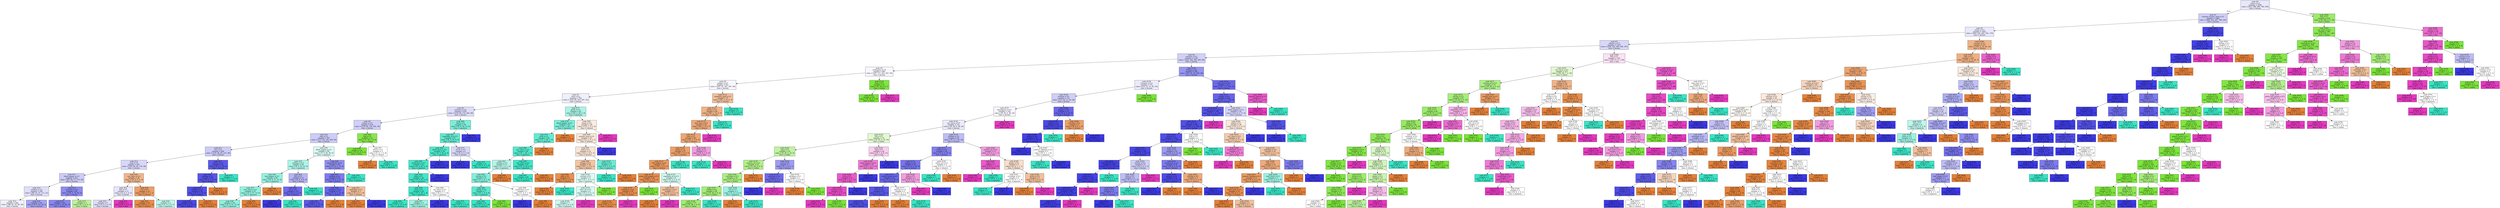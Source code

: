 digraph Tree {
node [shape=box, style="filled", color="black"] ;
0 [label=<node &#35;0<br/>cumin &le; 0.5<br/>samples = 2298<br/>value = [412, 568, 290, 769, 259]<br/>class = korean>, fillcolor="#e8e8fc"] ;
1 [label=<node &#35;1<br/>roasted_sesame_seed &le; 0.5<br/>samples = 1864<br/>value = [408, 222, 287, 766, 181]<br/>class = korean>, fillcolor="#cfcef9"] ;
0 -> 1 [labeldistance=2.5, labelangle=45, headlabel="True"] ;
2 [label=<node &#35;2<br/>starch &le; 0.5<br/>samples = 1623<br/>value = [403, 222, 283, 536, 179]<br/>class = korean>, fillcolor="#eae9fc"] ;
1 -> 2 ;
3 [label=<node &#35;3<br/>cilantro &le; 0.5<br/>samples = 1410<br/>value = [258, 220, 269, 496, 167]<br/>class = korean>, fillcolor="#d8d8fa"] ;
2 -> 3 ;
4 [label=<node &#35;4<br/>cayenne &le; 0.5<br/>samples = 1245<br/>value = [222, 169, 260, 495, 99]<br/>class = korean>, fillcolor="#d0d0f9"] ;
3 -> 4 ;
5 [label=<node &#35;5<br/>cardamom &le; 0.5<br/>samples = 862<br/>value = [187, 117, 241, 267, 50]<br/>class = korean>, fillcolor="#f7f7fe"] ;
4 -> 5 ;
6 [label=<node &#35;6<br/>pepper &le; 0.5<br/>samples = 831<br/>value = [187, 87, 241, 267, 49]<br/>class = korean>, fillcolor="#f6f6fe"] ;
5 -> 6 ;
7 [label=<node &#35;7<br/>wine &le; 0.5<br/>samples = 760<br/>value = [142, 86, 223, 267, 42]<br/>class = korean>, fillcolor="#efeffd"] ;
6 -> 7 ;
8 [label=<node &#35;8<br/>seaweed &le; 0.5<br/>samples = 678<br/>value = [118, 84, 174, 264, 38]<br/>class = korean>, fillcolor="#dcdcfa"] ;
7 -> 8 ;
9 [label=<node &#35;9<br/>yogurt &le; 0.5<br/>samples = 619<br/>value = [118, 84, 130, 249, 38]<br/>class = korean>, fillcolor="#d0cff9"] ;
8 -> 9 ;
10 [label=<node &#35;10<br/>sake &le; 0.5<br/>samples = 597<br/>value = [117, 64, 129, 249, 38]<br/>class = korean>, fillcolor="#cdccf8"] ;
9 -> 10 ;
11 [label=<node &#35;11<br/>nut &le; 0.5<br/>samples = 508<br/>value = [110, 64, 83, 213, 38]<br/>class = korean>, fillcolor="#cdccf8"] ;
10 -> 11 ;
12 [label=<node &#35;12<br/>pork &le; 0.5<br/>samples = 467<br/>value = [105, 64, 82, 178, 38]<br/>class = korean>, fillcolor="#d8d7fa"] ;
11 -> 12 ;
13 [label=<node &#35;13<br/>black_pepper &le; 0.5<br/>samples = 431<br/>value = [82, 64, 77, 173, 35]<br/>class = korean>, fillcolor="#cccbf8"] ;
12 -> 13 ;
14 [label=<node &#35;14<br/>soybean &le; 0.5<br/>samples = 336<br/>value = [66, 61, 67, 111, 31]<br/>class = korean>, fillcolor="#dfdffb"] ;
13 -> 14 ;
15 [label=<node &#35;15<br/>samples = 292<br/>value = [66, 61, 53, 83, 29]<br/>class = korean>, fillcolor="#f0f0fd"] ;
14 -> 15 ;
16 [label=<node &#35;16<br/>samples = 44<br/>value = [0, 0, 14, 28, 2]<br/>class = korean>, fillcolor="#a4a3f3"] ;
14 -> 16 ;
17 [label=<node &#35;17<br/>turmeric &le; 0.5<br/>samples = 95<br/>value = [16, 3, 10, 62, 4]<br/>class = korean>, fillcolor="#8d8cf0"] ;
13 -> 17 ;
18 [label=<node &#35;18<br/>samples = 92<br/>value = [16, 1, 10, 62, 3]<br/>class = korean>, fillcolor="#8987ef"] ;
17 -> 18 ;
19 [label=<node &#35;19<br/>samples = 3<br/>value = [0, 2, 0, 0, 1]<br/>class = indian>, fillcolor="#bdf29c"] ;
17 -> 19 ;
20 [label=<node &#35;20<br/>soy_sauce &le; 0.5<br/>samples = 36<br/>value = [23, 0, 5, 5, 3]<br/>class = chinese>, fillcolor="#f0b68c"] ;
12 -> 20 ;
21 [label=<node &#35;21<br/>fish &le; 0.5<br/>samples = 11<br/>value = [3, 0, 2, 4, 2]<br/>class = korean>, fillcolor="#e7e6fc"] ;
20 -> 21 ;
22 [label=<node &#35;22<br/>samples = 9<br/>value = [3, 0, 2, 4, 0]<br/>class = korean>, fillcolor="#dedefb"] ;
21 -> 22 ;
23 [label=<node &#35;23<br/>samples = 2<br/>value = [0, 0, 0, 0, 2]<br/>class = thai>, fillcolor="#e539c0"] ;
21 -> 23 ;
24 [label=<node &#35;24<br/>rice &le; 0.5<br/>samples = 25<br/>value = [20, 0, 3, 1, 1]<br/>class = chinese>, fillcolor="#eb9e66"] ;
20 -> 24 ;
25 [label=<node &#35;25<br/>samples = 21<br/>value = [19, 0, 1, 1, 0]<br/>class = chinese>, fillcolor="#e88e4d"] ;
24 -> 25 ;
26 [label=<node &#35;26<br/>samples = 4<br/>value = [1, 0, 2, 0, 1]<br/>class = japanese>, fillcolor="#bdf6ec"] ;
24 -> 26 ;
27 [label=<node &#35;27<br/>sherry &le; 0.5<br/>samples = 41<br/>value = [5, 0, 1, 35, 0]<br/>class = korean>, fillcolor="#5d5ae9"] ;
11 -> 27 ;
28 [label=<node &#35;28<br/>cabbage &le; 0.5<br/>samples = 40<br/>value = [5, 0, 0, 35, 0]<br/>class = korean>, fillcolor="#5855e9"] ;
27 -> 28 ;
29 [label=<node &#35;29<br/>shellfish &le; 0.5<br/>samples = 39<br/>value = [4, 0, 0, 35, 0]<br/>class = korean>, fillcolor="#5250e8"] ;
28 -> 29 ;
30 [label=<node &#35;30<br/>samples = 38<br/>value = [3, 0, 0, 35, 0]<br/>class = korean>, fillcolor="#4d4ae7"] ;
29 -> 30 ;
31 [label=<node &#35;31<br/>samples = 1<br/>value = [1, 0, 0, 0, 0]<br/>class = chinese>, fillcolor="#e58139"] ;
29 -> 31 ;
32 [label=<node &#35;32<br/>samples = 1<br/>value = [1, 0, 0, 0, 0]<br/>class = chinese>, fillcolor="#e58139"] ;
28 -> 32 ;
33 [label=<node &#35;33<br/>samples = 1<br/>value = [0, 0, 1, 0, 0]<br/>class = japanese>, fillcolor="#39e5c5"] ;
27 -> 33 ;
34 [label=<node &#35;34<br/>black_pepper &le; 0.5<br/>samples = 89<br/>value = [7, 0, 46, 36, 0]<br/>class = japanese>, fillcolor="#dafaf4"] ;
10 -> 34 ;
35 [label=<node &#35;35<br/>soybean &le; 0.5<br/>samples = 69<br/>value = [4, 0, 42, 23, 0]<br/>class = japanese>, fillcolor="#adf4e7"] ;
34 -> 35 ;
36 [label=<node &#35;36<br/>thai_pepper &le; 0.5<br/>samples = 56<br/>value = [4, 0, 37, 15, 0]<br/>class = japanese>, fillcolor="#95f1e0"] ;
35 -> 36 ;
37 [label=<node &#35;37<br/>star_anise &le; 0.5<br/>samples = 55<br/>value = [3, 0, 37, 15, 0]<br/>class = japanese>, fillcolor="#92f1df"] ;
36 -> 37 ;
38 [label=<node &#35;38<br/>samples = 54<br/>value = [2, 0, 37, 15, 0]<br/>class = japanese>, fillcolor="#8ff0de"] ;
37 -> 38 ;
39 [label=<node &#35;39<br/>samples = 1<br/>value = [1, 0, 0, 0, 0]<br/>class = chinese>, fillcolor="#e58139"] ;
37 -> 39 ;
40 [label=<node &#35;40<br/>samples = 1<br/>value = [1, 0, 0, 0, 0]<br/>class = chinese>, fillcolor="#e58139"] ;
36 -> 40 ;
41 [label=<node &#35;41<br/>fish &le; 0.5<br/>samples = 13<br/>value = [0, 0, 5, 8, 0]<br/>class = korean>, fillcolor="#b6b5f5"] ;
35 -> 41 ;
42 [label=<node &#35;42<br/>rice &le; 0.5<br/>samples = 10<br/>value = [0, 0, 2, 8, 0]<br/>class = korean>, fillcolor="#6d6aec"] ;
41 -> 42 ;
43 [label=<node &#35;43<br/>samples = 8<br/>value = [0, 0, 0, 8, 0]<br/>class = korean>, fillcolor="#3c39e5"] ;
42 -> 43 ;
44 [label=<node &#35;44<br/>samples = 2<br/>value = [0, 0, 2, 0, 0]<br/>class = japanese>, fillcolor="#39e5c5"] ;
42 -> 44 ;
45 [label=<node &#35;45<br/>samples = 3<br/>value = [0, 0, 3, 0, 0]<br/>class = japanese>, fillcolor="#39e5c5"] ;
41 -> 45 ;
46 [label=<node &#35;46<br/>katsuobushi &le; 0.5<br/>samples = 20<br/>value = [3, 0, 4, 13, 0]<br/>class = korean>, fillcolor="#9190f0"] ;
34 -> 46 ;
47 [label=<node &#35;47<br/>chicken &le; 0.5<br/>samples = 18<br/>value = [3, 0, 2, 13, 0]<br/>class = korean>, fillcolor="#7d7bee"] ;
46 -> 47 ;
48 [label=<node &#35;48<br/>cinnamon &le; 0.5<br/>samples = 15<br/>value = [1, 0, 2, 12, 0]<br/>class = korean>, fillcolor="#6967eb"] ;
47 -> 48 ;
49 [label=<node &#35;49<br/>samples = 14<br/>value = [0, 0, 2, 12, 0]<br/>class = korean>, fillcolor="#5d5ae9"] ;
48 -> 49 ;
50 [label=<node &#35;50<br/>samples = 1<br/>value = [1, 0, 0, 0, 0]<br/>class = chinese>, fillcolor="#e58139"] ;
48 -> 50 ;
51 [label=<node &#35;51<br/>vegetable &le; 0.5<br/>samples = 3<br/>value = [2, 0, 0, 1, 0]<br/>class = chinese>, fillcolor="#f2c09c"] ;
47 -> 51 ;
52 [label=<node &#35;52<br/>samples = 2<br/>value = [2, 0, 0, 0, 0]<br/>class = chinese>, fillcolor="#e58139"] ;
51 -> 52 ;
53 [label=<node &#35;53<br/>samples = 1<br/>value = [0, 0, 0, 1, 0]<br/>class = korean>, fillcolor="#3c39e5"] ;
51 -> 53 ;
54 [label=<node &#35;54<br/>samples = 2<br/>value = [0, 0, 2, 0, 0]<br/>class = japanese>, fillcolor="#39e5c5"] ;
46 -> 54 ;
55 [label=<node &#35;55<br/>egg &le; 0.5<br/>samples = 22<br/>value = [1, 20, 1, 0, 0]<br/>class = indian>, fillcolor="#88e74c"] ;
9 -> 55 ;
56 [label=<node &#35;56<br/>samples = 20<br/>value = [0, 20, 0, 0, 0]<br/>class = indian>, fillcolor="#7be539"] ;
55 -> 56 ;
57 [label=<node &#35;57<br/>butter &le; 0.5<br/>samples = 2<br/>value = [1, 0, 1, 0, 0]<br/>class = chinese>, fillcolor="#ffffff"] ;
55 -> 57 ;
58 [label=<node &#35;58<br/>samples = 1<br/>value = [1, 0, 0, 0, 0]<br/>class = chinese>, fillcolor="#e58139"] ;
57 -> 58 ;
59 [label=<node &#35;59<br/>samples = 1<br/>value = [0, 0, 1, 0, 0]<br/>class = japanese>, fillcolor="#39e5c5"] ;
57 -> 59 ;
60 [label=<node &#35;60<br/>beef &le; 0.5<br/>samples = 59<br/>value = [0, 0, 44, 15, 0]<br/>class = japanese>, fillcolor="#7ceed9"] ;
8 -> 60 ;
61 [label=<node &#35;61<br/>vegetable_oil &le; 0.5<br/>samples = 53<br/>value = [0, 0, 44, 9, 0]<br/>class = japanese>, fillcolor="#61ead1"] ;
60 -> 61 ;
62 [label=<node &#35;62<br/>black_bean &le; 0.5<br/>samples = 44<br/>value = [0, 0, 40, 4, 0]<br/>class = japanese>, fillcolor="#4de8cb"] ;
61 -> 62 ;
63 [label=<node &#35;63<br/>mushroom &le; 0.5<br/>samples = 43<br/>value = [0, 0, 40, 3, 0]<br/>class = japanese>, fillcolor="#48e7c9"] ;
62 -> 63 ;
64 [label=<node &#35;64<br/>kelp &le; 0.5<br/>samples = 42<br/>value = [0, 0, 40, 2, 0]<br/>class = japanese>, fillcolor="#43e6c8"] ;
63 -> 64 ;
65 [label=<node &#35;65<br/>tuna &le; 0.5<br/>samples = 40<br/>value = [0, 0, 39, 1, 0]<br/>class = japanese>, fillcolor="#3ee6c6"] ;
64 -> 65 ;
66 [label=<node &#35;66<br/>samples = 37<br/>value = [0, 0, 37, 0, 0]<br/>class = japanese>, fillcolor="#39e5c5"] ;
65 -> 66 ;
67 [label=<node &#35;67<br/>samples = 3<br/>value = [0, 0, 2, 1, 0]<br/>class = japanese>, fillcolor="#9cf2e2"] ;
65 -> 67 ;
68 [label=<node &#35;68<br/>soy_sauce &le; 0.5<br/>samples = 2<br/>value = [0, 0, 1, 1, 0]<br/>class = japanese>, fillcolor="#ffffff"] ;
64 -> 68 ;
69 [label=<node &#35;69<br/>samples = 1<br/>value = [0, 0, 0, 1, 0]<br/>class = korean>, fillcolor="#3c39e5"] ;
68 -> 69 ;
70 [label=<node &#35;70<br/>samples = 1<br/>value = [0, 0, 1, 0, 0]<br/>class = japanese>, fillcolor="#39e5c5"] ;
68 -> 70 ;
71 [label=<node &#35;71<br/>samples = 1<br/>value = [0, 0, 0, 1, 0]<br/>class = korean>, fillcolor="#3c39e5"] ;
63 -> 71 ;
72 [label=<node &#35;72<br/>samples = 1<br/>value = [0, 0, 0, 1, 0]<br/>class = korean>, fillcolor="#3c39e5"] ;
62 -> 72 ;
73 [label=<node &#35;73<br/>carrot &le; 0.5<br/>samples = 9<br/>value = [0, 0, 4, 5, 0]<br/>class = korean>, fillcolor="#d8d7fa"] ;
61 -> 73 ;
74 [label=<node &#35;74<br/>samples = 5<br/>value = [0, 0, 0, 5, 0]<br/>class = korean>, fillcolor="#3c39e5"] ;
73 -> 74 ;
75 [label=<node &#35;75<br/>samples = 4<br/>value = [0, 0, 4, 0, 0]<br/>class = japanese>, fillcolor="#39e5c5"] ;
73 -> 75 ;
76 [label=<node &#35;76<br/>samples = 6<br/>value = [0, 0, 0, 6, 0]<br/>class = korean>, fillcolor="#3c39e5"] ;
60 -> 76 ;
77 [label=<node &#35;77<br/>garlic &le; 0.5<br/>samples = 82<br/>value = [24, 2, 49, 3, 4]<br/>class = japanese>, fillcolor="#aaf4e6"] ;
7 -> 77 ;
78 [label=<node &#35;78<br/>black_pepper &le; 0.5<br/>samples = 54<br/>value = [12, 1, 40, 1, 0]<br/>class = japanese>, fillcolor="#7beed8"] ;
77 -> 78 ;
79 [label=<node &#35;79<br/>pork &le; 0.5<br/>samples = 49<br/>value = [7, 1, 40, 1, 0]<br/>class = japanese>, fillcolor="#63ebd1"] ;
78 -> 79 ;
80 [label=<node &#35;80<br/>soy_sauce &le; 0.5<br/>samples = 46<br/>value = [4, 1, 40, 1, 0]<br/>class = japanese>, fillcolor="#55e9cd"] ;
79 -> 80 ;
81 [label=<node &#35;81<br/>chicken &le; 0.5<br/>samples = 11<br/>value = [3, 1, 6, 1, 0]<br/>class = japanese>, fillcolor="#b5f5e9"] ;
80 -> 81 ;
82 [label=<node &#35;82<br/>shrimp &le; 0.5<br/>samples = 9<br/>value = [1, 1, 6, 1, 0]<br/>class = japanese>, fillcolor="#83efdb"] ;
81 -> 82 ;
83 [label=<node &#35;83<br/>vanilla &le; 0.5<br/>samples = 7<br/>value = [0, 1, 6, 0, 0]<br/>class = japanese>, fillcolor="#5ae9cf"] ;
82 -> 83 ;
84 [label=<node &#35;84<br/>samples = 6<br/>value = [0, 0, 6, 0, 0]<br/>class = japanese>, fillcolor="#39e5c5"] ;
83 -> 84 ;
85 [label=<node &#35;85<br/>samples = 1<br/>value = [0, 1, 0, 0, 0]<br/>class = indian>, fillcolor="#7be539"] ;
83 -> 85 ;
86 [label=<node &#35;86<br/>mushroom &le; 0.5<br/>samples = 2<br/>value = [1, 0, 0, 1, 0]<br/>class = chinese>, fillcolor="#ffffff"] ;
82 -> 86 ;
87 [label=<node &#35;87<br/>samples = 1<br/>value = [0, 0, 0, 1, 0]<br/>class = korean>, fillcolor="#3c39e5"] ;
86 -> 87 ;
88 [label=<node &#35;88<br/>samples = 1<br/>value = [1, 0, 0, 0, 0]<br/>class = chinese>, fillcolor="#e58139"] ;
86 -> 88 ;
89 [label=<node &#35;89<br/>samples = 2<br/>value = [2, 0, 0, 0, 0]<br/>class = chinese>, fillcolor="#e58139"] ;
81 -> 89 ;
90 [label=<node &#35;90<br/>star_anise &le; 0.5<br/>samples = 35<br/>value = [1, 0, 34, 0, 0]<br/>class = japanese>, fillcolor="#3fe6c7"] ;
80 -> 90 ;
91 [label=<node &#35;91<br/>samples = 34<br/>value = [0, 0, 34, 0, 0]<br/>class = japanese>, fillcolor="#39e5c5"] ;
90 -> 91 ;
92 [label=<node &#35;92<br/>samples = 1<br/>value = [1, 0, 0, 0, 0]<br/>class = chinese>, fillcolor="#e58139"] ;
90 -> 92 ;
93 [label=<node &#35;93<br/>samples = 3<br/>value = [3, 0, 0, 0, 0]<br/>class = chinese>, fillcolor="#e58139"] ;
79 -> 93 ;
94 [label=<node &#35;94<br/>samples = 5<br/>value = [5, 0, 0, 0, 0]<br/>class = chinese>, fillcolor="#e58139"] ;
78 -> 94 ;
95 [label=<node &#35;95<br/>honey &le; 0.5<br/>samples = 28<br/>value = [12, 1, 9, 2, 4]<br/>class = chinese>, fillcolor="#fbebe0"] ;
77 -> 95 ;
96 [label=<node &#35;96<br/>sesame_seed &le; 0.5<br/>samples = 25<br/>value = [12, 1, 9, 2, 1]<br/>class = chinese>, fillcolor="#fae7da"] ;
95 -> 96 ;
97 [label=<node &#35;97<br/>beef &le; 0.5<br/>samples = 23<br/>value = [12, 1, 9, 0, 1]<br/>class = chinese>, fillcolor="#f9e4d5"] ;
96 -> 97 ;
98 [label=<node &#35;98<br/>vinegar &le; 0.5<br/>samples = 18<br/>value = [11, 1, 5, 0, 1]<br/>class = chinese>, fillcolor="#f3c5a4"] ;
97 -> 98 ;
99 [label=<node &#35;99<br/>sake &le; 0.5<br/>samples = 9<br/>value = [8, 0, 1, 0, 0]<br/>class = chinese>, fillcolor="#e89152"] ;
98 -> 99 ;
100 [label=<node &#35;100<br/>samples = 8<br/>value = [8, 0, 0, 0, 0]<br/>class = chinese>, fillcolor="#e58139"] ;
99 -> 100 ;
101 [label=<node &#35;101<br/>samples = 1<br/>value = [0, 0, 1, 0, 0]<br/>class = japanese>, fillcolor="#39e5c5"] ;
99 -> 101 ;
102 [label=<node &#35;102<br/>currant &le; 0.5<br/>samples = 9<br/>value = [3, 1, 4, 0, 1]<br/>class = japanese>, fillcolor="#defbf5"] ;
98 -> 102 ;
103 [label=<node &#35;103<br/>olive_oil &le; 0.5<br/>samples = 8<br/>value = [3, 0, 4, 0, 1]<br/>class = japanese>, fillcolor="#d7faf3"] ;
102 -> 103 ;
104 [label=<node &#35;104<br/>samples = 7<br/>value = [3, 0, 4, 0, 0]<br/>class = japanese>, fillcolor="#cef8f0"] ;
103 -> 104 ;
105 [label=<node &#35;105<br/>samples = 1<br/>value = [0, 0, 0, 0, 1]<br/>class = thai>, fillcolor="#e539c0"] ;
103 -> 105 ;
106 [label=<node &#35;106<br/>samples = 1<br/>value = [0, 1, 0, 0, 0]<br/>class = indian>, fillcolor="#7be539"] ;
102 -> 106 ;
107 [label=<node &#35;107<br/>tomato &le; 0.5<br/>samples = 5<br/>value = [1, 0, 4, 0, 0]<br/>class = japanese>, fillcolor="#6aecd4"] ;
97 -> 107 ;
108 [label=<node &#35;108<br/>samples = 4<br/>value = [0, 0, 4, 0, 0]<br/>class = japanese>, fillcolor="#39e5c5"] ;
107 -> 108 ;
109 [label=<node &#35;109<br/>samples = 1<br/>value = [1, 0, 0, 0, 0]<br/>class = chinese>, fillcolor="#e58139"] ;
107 -> 109 ;
110 [label=<node &#35;110<br/>samples = 2<br/>value = [0, 0, 0, 2, 0]<br/>class = korean>, fillcolor="#3c39e5"] ;
96 -> 110 ;
111 [label=<node &#35;111<br/>samples = 3<br/>value = [0, 0, 0, 0, 3]<br/>class = thai>, fillcolor="#e539c0"] ;
95 -> 111 ;
112 [label=<node &#35;112<br/>mandarin_peel &le; 0.5<br/>samples = 71<br/>value = [45, 1, 18, 0, 7]<br/>class = chinese>, fillcolor="#f2bf9a"] ;
6 -> 112 ;
113 [label=<node &#35;113<br/>barley &le; 0.5<br/>samples = 66<br/>value = [45, 1, 13, 0, 7]<br/>class = chinese>, fillcolor="#efb387"] ;
112 -> 113 ;
114 [label=<node &#35;114<br/>lime_juice &le; 0.5<br/>samples = 62<br/>value = [45, 1, 9, 0, 7]<br/>class = chinese>, fillcolor="#eda979"] ;
113 -> 114 ;
115 [label=<node &#35;115<br/>crab &le; 0.5<br/>samples = 60<br/>value = [45, 1, 9, 0, 5]<br/>class = chinese>, fillcolor="#eda673"] ;
114 -> 115 ;
116 [label=<node &#35;116<br/>bread &le; 0.5<br/>samples = 57<br/>value = [45, 1, 8, 0, 3]<br/>class = chinese>, fillcolor="#eba069"] ;
115 -> 116 ;
117 [label=<node &#35;117<br/>bell_pepper &le; 0.5<br/>samples = 55<br/>value = [45, 1, 6, 0, 3]<br/>class = chinese>, fillcolor="#ea9b61"] ;
116 -> 117 ;
118 [label=<node &#35;118<br/>green_bell_pepper &le; 0.5<br/>samples = 49<br/>value = [43, 1, 3, 0, 2]<br/>class = chinese>, fillcolor="#e89153"] ;
117 -> 118 ;
119 [label=<node &#35;119<br/>tangerine &le; 0.5<br/>samples = 48<br/>value = [43, 0, 3, 0, 2]<br/>class = chinese>, fillcolor="#e88f4f"] ;
118 -> 119 ;
120 [label=<node &#35;120<br/>samples = 47<br/>value = [43, 0, 3, 0, 1]<br/>class = chinese>, fillcolor="#e78c4b"] ;
119 -> 120 ;
121 [label=<node &#35;121<br/>samples = 1<br/>value = [0, 0, 0, 0, 1]<br/>class = thai>, fillcolor="#e539c0"] ;
119 -> 121 ;
122 [label=<node &#35;122<br/>samples = 1<br/>value = [0, 1, 0, 0, 0]<br/>class = indian>, fillcolor="#7be539"] ;
118 -> 122 ;
123 [label=<node &#35;123<br/>vegetable_oil &le; 0.5<br/>samples = 6<br/>value = [2, 0, 3, 0, 1]<br/>class = japanese>, fillcolor="#cef8f0"] ;
117 -> 123 ;
124 [label=<node &#35;124<br/>lemongrass &le; 0.5<br/>samples = 3<br/>value = [2, 0, 0, 0, 1]<br/>class = chinese>, fillcolor="#f2c09c"] ;
123 -> 124 ;
125 [label=<node &#35;125<br/>samples = 2<br/>value = [2, 0, 0, 0, 0]<br/>class = chinese>, fillcolor="#e58139"] ;
124 -> 125 ;
126 [label=<node &#35;126<br/>samples = 1<br/>value = [0, 0, 0, 0, 1]<br/>class = thai>, fillcolor="#e539c0"] ;
124 -> 126 ;
127 [label=<node &#35;127<br/>samples = 3<br/>value = [0, 0, 3, 0, 0]<br/>class = japanese>, fillcolor="#39e5c5"] ;
123 -> 127 ;
128 [label=<node &#35;128<br/>samples = 2<br/>value = [0, 0, 2, 0, 0]<br/>class = japanese>, fillcolor="#39e5c5"] ;
116 -> 128 ;
129 [label=<node &#35;129<br/>garlic &le; 0.5<br/>samples = 3<br/>value = [0, 0, 1, 0, 2]<br/>class = thai>, fillcolor="#f29ce0"] ;
115 -> 129 ;
130 [label=<node &#35;130<br/>samples = 1<br/>value = [0, 0, 1, 0, 0]<br/>class = japanese>, fillcolor="#39e5c5"] ;
129 -> 130 ;
131 [label=<node &#35;131<br/>samples = 2<br/>value = [0, 0, 0, 0, 2]<br/>class = thai>, fillcolor="#e539c0"] ;
129 -> 131 ;
132 [label=<node &#35;132<br/>samples = 2<br/>value = [0, 0, 0, 0, 2]<br/>class = thai>, fillcolor="#e539c0"] ;
114 -> 132 ;
133 [label=<node &#35;133<br/>samples = 4<br/>value = [0, 0, 4, 0, 0]<br/>class = japanese>, fillcolor="#39e5c5"] ;
113 -> 133 ;
134 [label=<node &#35;134<br/>samples = 5<br/>value = [0, 0, 5, 0, 0]<br/>class = japanese>, fillcolor="#39e5c5"] ;
112 -> 134 ;
135 [label=<node &#35;135<br/>bean &le; 0.5<br/>samples = 31<br/>value = [0, 30, 0, 0, 1]<br/>class = indian>, fillcolor="#7fe640"] ;
5 -> 135 ;
136 [label=<node &#35;136<br/>samples = 30<br/>value = [0, 30, 0, 0, 0]<br/>class = indian>, fillcolor="#7be539"] ;
135 -> 136 ;
137 [label=<node &#35;137<br/>samples = 1<br/>value = [0, 0, 0, 0, 1]<br/>class = thai>, fillcolor="#e539c0"] ;
135 -> 137 ;
138 [label=<node &#35;138<br/>scallion &le; 0.5<br/>samples = 383<br/>value = [35, 52, 19, 228, 49]<br/>class = korean>, fillcolor="#9796f1"] ;
4 -> 138 ;
139 [label=<node &#35;139<br/>turmeric &le; 0.5<br/>samples = 172<br/>value = [13, 51, 11, 63, 34]<br/>class = korean>, fillcolor="#ecebfc"] ;
138 -> 139 ;
140 [label=<node &#35;140<br/>soybean &le; 0.5<br/>samples = 151<br/>value = [13, 30, 11, 63, 34]<br/>class = korean>, fillcolor="#cfcef9"] ;
139 -> 140 ;
141 [label=<node &#35;141<br/>lemongrass &le; 0.5<br/>samples = 120<br/>value = [9, 30, 9, 38, 34]<br/>class = korean>, fillcolor="#f6f6fe"] ;
140 -> 141 ;
142 [label=<node &#35;142<br/>soy_sauce &le; 0.5<br/>samples = 110<br/>value = [9, 30, 9, 38, 24]<br/>class = korean>, fillcolor="#ebebfc"] ;
141 -> 142 ;
143 [label=<node &#35;143<br/>fish &le; 0.5<br/>samples = 70<br/>value = [4, 30, 4, 18, 14]<br/>class = indian>, fillcolor="#e1f9d1"] ;
142 -> 143 ;
144 [label=<node &#35;144<br/>egg &le; 0.5<br/>samples = 50<br/>value = [4, 29, 4, 10, 3]<br/>class = indian>, fillcolor="#c0f3a1"] ;
143 -> 144 ;
145 [label=<node &#35;145<br/>peanut_oil &le; 0.5<br/>samples = 43<br/>value = [3, 28, 4, 6, 2]<br/>class = indian>, fillcolor="#b1f089"] ;
144 -> 145 ;
146 [label=<node &#35;146<br/>cucumber &le; 0.5<br/>samples = 41<br/>value = [1, 28, 4, 6, 2]<br/>class = indian>, fillcolor="#acef83"] ;
145 -> 146 ;
147 [label=<node &#35;147<br/>scallop &le; 0.5<br/>samples = 38<br/>value = [0, 28, 2, 6, 2]<br/>class = indian>, fillcolor="#a4ed77"] ;
146 -> 147 ;
148 [label=<node &#35;148<br/>samples = 37<br/>value = [0, 28, 1, 6, 2]<br/>class = indian>, fillcolor="#a1ed72"] ;
147 -> 148 ;
149 [label=<node &#35;149<br/>samples = 1<br/>value = [0, 0, 1, 0, 0]<br/>class = japanese>, fillcolor="#39e5c5"] ;
147 -> 149 ;
150 [label=<node &#35;150<br/>rice &le; 0.5<br/>samples = 3<br/>value = [1, 0, 2, 0, 0]<br/>class = japanese>, fillcolor="#9cf2e2"] ;
146 -> 150 ;
151 [label=<node &#35;151<br/>samples = 1<br/>value = [1, 0, 0, 0, 0]<br/>class = chinese>, fillcolor="#e58139"] ;
150 -> 151 ;
152 [label=<node &#35;152<br/>samples = 2<br/>value = [0, 0, 2, 0, 0]<br/>class = japanese>, fillcolor="#39e5c5"] ;
150 -> 152 ;
153 [label=<node &#35;153<br/>samples = 2<br/>value = [2, 0, 0, 0, 0]<br/>class = chinese>, fillcolor="#e58139"] ;
145 -> 153 ;
154 [label=<node &#35;154<br/>corn &le; 0.5<br/>samples = 7<br/>value = [1, 1, 0, 4, 1]<br/>class = korean>, fillcolor="#9e9cf2"] ;
144 -> 154 ;
155 [label=<node &#35;155<br/>mustard &le; 0.5<br/>samples = 5<br/>value = [0, 0, 0, 4, 1]<br/>class = korean>, fillcolor="#6d6aec"] ;
154 -> 155 ;
156 [label=<node &#35;156<br/>samples = 4<br/>value = [0, 0, 0, 4, 0]<br/>class = korean>, fillcolor="#3c39e5"] ;
155 -> 156 ;
157 [label=<node &#35;157<br/>samples = 1<br/>value = [0, 0, 0, 0, 1]<br/>class = thai>, fillcolor="#e539c0"] ;
155 -> 157 ;
158 [label=<node &#35;158<br/>chickpea &le; 0.5<br/>samples = 2<br/>value = [1, 1, 0, 0, 0]<br/>class = chinese>, fillcolor="#ffffff"] ;
154 -> 158 ;
159 [label=<node &#35;159<br/>samples = 1<br/>value = [1, 0, 0, 0, 0]<br/>class = chinese>, fillcolor="#e58139"] ;
158 -> 159 ;
160 [label=<node &#35;160<br/>samples = 1<br/>value = [0, 1, 0, 0, 0]<br/>class = indian>, fillcolor="#7be539"] ;
158 -> 160 ;
161 [label=<node &#35;161<br/>egg &le; 0.5<br/>samples = 20<br/>value = [0, 1, 0, 8, 11]<br/>class = thai>, fillcolor="#f8ceef"] ;
143 -> 161 ;
162 [label=<node &#35;162<br/>black_pepper &le; 0.5<br/>samples = 15<br/>value = [0, 1, 0, 3, 11]<br/>class = thai>, fillcolor="#ee7bd5"] ;
161 -> 162 ;
163 [label=<node &#35;163<br/>nira &le; 0.5<br/>samples = 13<br/>value = [0, 1, 0, 1, 11]<br/>class = thai>, fillcolor="#e95acb"] ;
162 -> 163 ;
164 [label=<node &#35;164<br/>coconut &le; 0.5<br/>samples = 12<br/>value = [0, 1, 0, 0, 11]<br/>class = thai>, fillcolor="#e74bc6"] ;
163 -> 164 ;
165 [label=<node &#35;165<br/>samples = 11<br/>value = [0, 0, 0, 0, 11]<br/>class = thai>, fillcolor="#e539c0"] ;
164 -> 165 ;
166 [label=<node &#35;166<br/>samples = 1<br/>value = [0, 1, 0, 0, 0]<br/>class = indian>, fillcolor="#7be539"] ;
164 -> 166 ;
167 [label=<node &#35;167<br/>samples = 1<br/>value = [0, 0, 0, 1, 0]<br/>class = korean>, fillcolor="#3c39e5"] ;
163 -> 167 ;
168 [label=<node &#35;168<br/>samples = 2<br/>value = [0, 0, 0, 2, 0]<br/>class = korean>, fillcolor="#3c39e5"] ;
162 -> 168 ;
169 [label=<node &#35;169<br/>samples = 5<br/>value = [0, 0, 0, 5, 0]<br/>class = korean>, fillcolor="#3c39e5"] ;
161 -> 169 ;
170 [label=<node &#35;170<br/>chicken &le; 0.5<br/>samples = 40<br/>value = [5, 0, 5, 20, 10]<br/>class = korean>, fillcolor="#bebdf6"] ;
142 -> 170 ;
171 [label=<node &#35;171<br/>scallop &le; 0.5<br/>samples = 28<br/>value = [3, 0, 3, 19, 3]<br/>class = korean>, fillcolor="#8280ee"] ;
170 -> 171 ;
172 [label=<node &#35;172<br/>pepper &le; 0.5<br/>samples = 26<br/>value = [2, 0, 2, 19, 3]<br/>class = korean>, fillcolor="#7775ed"] ;
171 -> 172 ;
173 [label=<node &#35;173<br/>chicken_broth &le; 0.5<br/>samples = 23<br/>value = [2, 0, 2, 18, 1]<br/>class = korean>, fillcolor="#6a68eb"] ;
172 -> 173 ;
174 [label=<node &#35;174<br/>wine &le; 0.5<br/>samples = 21<br/>value = [1, 0, 1, 18, 1]<br/>class = korean>, fillcolor="#5957e9"] ;
173 -> 174 ;
175 [label=<node &#35;175<br/>samples = 20<br/>value = [0, 0, 1, 18, 1]<br/>class = korean>, fillcolor="#514ee8"] ;
174 -> 175 ;
176 [label=<node &#35;176<br/>samples = 1<br/>value = [1, 0, 0, 0, 0]<br/>class = chinese>, fillcolor="#e58139"] ;
174 -> 176 ;
177 [label=<node &#35;177<br/>brassica &le; 0.5<br/>samples = 2<br/>value = [1, 0, 1, 0, 0]<br/>class = chinese>, fillcolor="#ffffff"] ;
173 -> 177 ;
178 [label=<node &#35;178<br/>samples = 1<br/>value = [1, 0, 0, 0, 0]<br/>class = chinese>, fillcolor="#e58139"] ;
177 -> 178 ;
179 [label=<node &#35;179<br/>samples = 1<br/>value = [0, 0, 1, 0, 0]<br/>class = japanese>, fillcolor="#39e5c5"] ;
177 -> 179 ;
180 [label=<node &#35;180<br/>pork &le; 0.5<br/>samples = 3<br/>value = [0, 0, 0, 1, 2]<br/>class = thai>, fillcolor="#f29ce0"] ;
172 -> 180 ;
181 [label=<node &#35;181<br/>samples = 2<br/>value = [0, 0, 0, 0, 2]<br/>class = thai>, fillcolor="#e539c0"] ;
180 -> 181 ;
182 [label=<node &#35;182<br/>samples = 1<br/>value = [0, 0, 0, 1, 0]<br/>class = korean>, fillcolor="#3c39e5"] ;
180 -> 182 ;
183 [label=<node &#35;183<br/>celery_oil &le; 0.5<br/>samples = 2<br/>value = [1, 0, 1, 0, 0]<br/>class = chinese>, fillcolor="#ffffff"] ;
171 -> 183 ;
184 [label=<node &#35;184<br/>samples = 1<br/>value = [0, 0, 1, 0, 0]<br/>class = japanese>, fillcolor="#39e5c5"] ;
183 -> 184 ;
185 [label=<node &#35;185<br/>samples = 1<br/>value = [1, 0, 0, 0, 0]<br/>class = chinese>, fillcolor="#e58139"] ;
183 -> 185 ;
186 [label=<node &#35;186<br/>sesame_oil &le; 0.5<br/>samples = 12<br/>value = [2, 0, 2, 1, 7]<br/>class = thai>, fillcolor="#f29ce0"] ;
170 -> 186 ;
187 [label=<node &#35;187<br/>egg &le; 0.5<br/>samples = 7<br/>value = [0, 0, 1, 0, 6]<br/>class = thai>, fillcolor="#e95acb"] ;
186 -> 187 ;
188 [label=<node &#35;188<br/>samples = 6<br/>value = [0, 0, 0, 0, 6]<br/>class = thai>, fillcolor="#e539c0"] ;
187 -> 188 ;
189 [label=<node &#35;189<br/>samples = 1<br/>value = [0, 0, 1, 0, 0]<br/>class = japanese>, fillcolor="#39e5c5"] ;
187 -> 189 ;
190 [label=<node &#35;190<br/>ginger &le; 0.5<br/>samples = 5<br/>value = [2, 0, 1, 1, 1]<br/>class = chinese>, fillcolor="#f8e0ce"] ;
186 -> 190 ;
191 [label=<node &#35;191<br/>cucumber &le; 0.5<br/>samples = 2<br/>value = [0, 0, 1, 1, 0]<br/>class = japanese>, fillcolor="#ffffff"] ;
190 -> 191 ;
192 [label=<node &#35;192<br/>samples = 1<br/>value = [0, 0, 1, 0, 0]<br/>class = japanese>, fillcolor="#39e5c5"] ;
191 -> 192 ;
193 [label=<node &#35;193<br/>samples = 1<br/>value = [0, 0, 0, 1, 0]<br/>class = korean>, fillcolor="#3c39e5"] ;
191 -> 193 ;
194 [label=<node &#35;194<br/>oyster &le; 0.5<br/>samples = 3<br/>value = [2, 0, 0, 0, 1]<br/>class = chinese>, fillcolor="#f2c09c"] ;
190 -> 194 ;
195 [label=<node &#35;195<br/>samples = 2<br/>value = [2, 0, 0, 0, 0]<br/>class = chinese>, fillcolor="#e58139"] ;
194 -> 195 ;
196 [label=<node &#35;196<br/>samples = 1<br/>value = [0, 0, 0, 0, 1]<br/>class = thai>, fillcolor="#e539c0"] ;
194 -> 196 ;
197 [label=<node &#35;197<br/>samples = 10<br/>value = [0, 0, 0, 0, 10]<br/>class = thai>, fillcolor="#e539c0"] ;
141 -> 197 ;
198 [label=<node &#35;198<br/>pepper &le; 0.5<br/>samples = 31<br/>value = [4, 0, 2, 25, 0]<br/>class = korean>, fillcolor="#6765eb"] ;
140 -> 198 ;
199 [label=<node &#35;199<br/>wasabi &le; 0.5<br/>samples = 26<br/>value = [0, 0, 2, 24, 0]<br/>class = korean>, fillcolor="#4c49e7"] ;
198 -> 199 ;
200 [label=<node &#35;200<br/>lettuce &le; 0.5<br/>samples = 25<br/>value = [0, 0, 1, 24, 0]<br/>class = korean>, fillcolor="#4441e6"] ;
199 -> 200 ;
201 [label=<node &#35;201<br/>samples = 23<br/>value = [0, 0, 0, 23, 0]<br/>class = korean>, fillcolor="#3c39e5"] ;
200 -> 201 ;
202 [label=<node &#35;202<br/>chinese_cabbage &le; 0.5<br/>samples = 2<br/>value = [0, 0, 1, 1, 0]<br/>class = japanese>, fillcolor="#ffffff"] ;
200 -> 202 ;
203 [label=<node &#35;203<br/>samples = 1<br/>value = [0, 0, 1, 0, 0]<br/>class = japanese>, fillcolor="#39e5c5"] ;
202 -> 203 ;
204 [label=<node &#35;204<br/>samples = 1<br/>value = [0, 0, 0, 1, 0]<br/>class = korean>, fillcolor="#3c39e5"] ;
202 -> 204 ;
205 [label=<node &#35;205<br/>samples = 1<br/>value = [0, 0, 1, 0, 0]<br/>class = japanese>, fillcolor="#39e5c5"] ;
199 -> 205 ;
206 [label=<node &#35;206<br/>zucchini &le; 0.5<br/>samples = 5<br/>value = [4, 0, 0, 1, 0]<br/>class = chinese>, fillcolor="#eca06a"] ;
198 -> 206 ;
207 [label=<node &#35;207<br/>samples = 4<br/>value = [4, 0, 0, 0, 0]<br/>class = chinese>, fillcolor="#e58139"] ;
206 -> 207 ;
208 [label=<node &#35;208<br/>samples = 1<br/>value = [0, 0, 0, 1, 0]<br/>class = korean>, fillcolor="#3c39e5"] ;
206 -> 208 ;
209 [label=<node &#35;209<br/>samples = 21<br/>value = [0, 21, 0, 0, 0]<br/>class = indian>, fillcolor="#7be539"] ;
139 -> 209 ;
210 [label=<node &#35;210<br/>lime_juice &le; 0.5<br/>samples = 211<br/>value = [22, 1, 8, 165, 15]<br/>class = korean>, fillcolor="#6b69eb"] ;
138 -> 210 ;
211 [label=<node &#35;211<br/>vinegar &le; 0.5<br/>samples = 204<br/>value = [22, 1, 7, 165, 9]<br/>class = korean>, fillcolor="#6663eb"] ;
210 -> 211 ;
212 [label=<node &#35;212<br/>peanut_butter &le; 0.5<br/>samples = 169<br/>value = [10, 1, 4, 148, 6]<br/>class = korean>, fillcolor="#5653e8"] ;
211 -> 212 ;
213 [label=<node &#35;213<br/>olive_oil &le; 0.5<br/>samples = 166<br/>value = [10, 1, 4, 148, 3]<br/>class = korean>, fillcolor="#5250e8"] ;
212 -> 213 ;
214 [label=<node &#35;214<br/>pork &le; 0.5<br/>samples = 164<br/>value = [10, 0, 3, 148, 3]<br/>class = korean>, fillcolor="#504ee8"] ;
213 -> 214 ;
215 [label=<node &#35;215<br/>chicken &le; 0.5<br/>samples = 146<br/>value = [4, 0, 3, 136, 3]<br/>class = korean>, fillcolor="#4a47e7"] ;
214 -> 215 ;
216 [label=<node &#35;216<br/>katsuobushi &le; 0.5<br/>samples = 140<br/>value = [4, 0, 1, 133, 2]<br/>class = korean>, fillcolor="#4643e6"] ;
215 -> 216 ;
217 [label=<node &#35;217<br/>tomato &le; 0.5<br/>samples = 139<br/>value = [4, 0, 0, 133, 2]<br/>class = korean>, fillcolor="#4542e6"] ;
216 -> 217 ;
218 [label=<node &#35;218<br/>roasted_peanut &le; 0.5<br/>samples = 138<br/>value = [4, 0, 0, 133, 1]<br/>class = korean>, fillcolor="#4340e6"] ;
217 -> 218 ;
219 [label=<node &#35;219<br/>samples = 137<br/>value = [4, 0, 0, 133, 0]<br/>class = korean>, fillcolor="#423fe6"] ;
218 -> 219 ;
220 [label=<node &#35;220<br/>samples = 1<br/>value = [0, 0, 0, 0, 1]<br/>class = thai>, fillcolor="#e539c0"] ;
218 -> 220 ;
221 [label=<node &#35;221<br/>samples = 1<br/>value = [0, 0, 0, 0, 1]<br/>class = thai>, fillcolor="#e539c0"] ;
217 -> 221 ;
222 [label=<node &#35;222<br/>samples = 1<br/>value = [0, 0, 1, 0, 0]<br/>class = japanese>, fillcolor="#39e5c5"] ;
216 -> 222 ;
223 [label=<node &#35;223<br/>cashew &le; 0.5<br/>samples = 6<br/>value = [0, 0, 2, 3, 1]<br/>class = korean>, fillcolor="#cecef8"] ;
215 -> 223 ;
224 [label=<node &#35;224<br/>wine &le; 0.5<br/>samples = 5<br/>value = [0, 0, 2, 3, 0]<br/>class = korean>, fillcolor="#bebdf6"] ;
223 -> 224 ;
225 [label=<node &#35;225<br/>honey &le; 0.5<br/>samples = 4<br/>value = [0, 0, 1, 3, 0]<br/>class = korean>, fillcolor="#7d7bee"] ;
224 -> 225 ;
226 [label=<node &#35;226<br/>samples = 3<br/>value = [0, 0, 0, 3, 0]<br/>class = korean>, fillcolor="#3c39e5"] ;
225 -> 226 ;
227 [label=<node &#35;227<br/>samples = 1<br/>value = [0, 0, 1, 0, 0]<br/>class = japanese>, fillcolor="#39e5c5"] ;
225 -> 227 ;
228 [label=<node &#35;228<br/>samples = 1<br/>value = [0, 0, 1, 0, 0]<br/>class = japanese>, fillcolor="#39e5c5"] ;
224 -> 228 ;
229 [label=<node &#35;229<br/>samples = 1<br/>value = [0, 0, 0, 0, 1]<br/>class = thai>, fillcolor="#e539c0"] ;
223 -> 229 ;
230 [label=<node &#35;230<br/>bean &le; 0.5<br/>samples = 18<br/>value = [6, 0, 0, 12, 0]<br/>class = korean>, fillcolor="#9e9cf2"] ;
214 -> 230 ;
231 [label=<node &#35;231<br/>mushroom &le; 0.5<br/>samples = 16<br/>value = [4, 0, 0, 12, 0]<br/>class = korean>, fillcolor="#7d7bee"] ;
230 -> 231 ;
232 [label=<node &#35;232<br/>peanut &le; 0.5<br/>samples = 12<br/>value = [1, 0, 0, 11, 0]<br/>class = korean>, fillcolor="#4e4be7"] ;
231 -> 232 ;
233 [label=<node &#35;233<br/>samples = 11<br/>value = [0, 0, 0, 11, 0]<br/>class = korean>, fillcolor="#3c39e5"] ;
232 -> 233 ;
234 [label=<node &#35;234<br/>samples = 1<br/>value = [1, 0, 0, 0, 0]<br/>class = chinese>, fillcolor="#e58139"] ;
232 -> 234 ;
235 [label=<node &#35;235<br/>shiitake &le; 0.5<br/>samples = 4<br/>value = [3, 0, 0, 1, 0]<br/>class = chinese>, fillcolor="#eeab7b"] ;
231 -> 235 ;
236 [label=<node &#35;236<br/>samples = 3<br/>value = [3, 0, 0, 0, 0]<br/>class = chinese>, fillcolor="#e58139"] ;
235 -> 236 ;
237 [label=<node &#35;237<br/>samples = 1<br/>value = [0, 0, 0, 1, 0]<br/>class = korean>, fillcolor="#3c39e5"] ;
235 -> 237 ;
238 [label=<node &#35;238<br/>samples = 2<br/>value = [2, 0, 0, 0, 0]<br/>class = chinese>, fillcolor="#e58139"] ;
230 -> 238 ;
239 [label=<node &#35;239<br/>kelp &le; 0.5<br/>samples = 2<br/>value = [0, 1, 1, 0, 0]<br/>class = indian>, fillcolor="#ffffff"] ;
213 -> 239 ;
240 [label=<node &#35;240<br/>samples = 1<br/>value = [0, 1, 0, 0, 0]<br/>class = indian>, fillcolor="#7be539"] ;
239 -> 240 ;
241 [label=<node &#35;241<br/>samples = 1<br/>value = [0, 0, 1, 0, 0]<br/>class = japanese>, fillcolor="#39e5c5"] ;
239 -> 241 ;
242 [label=<node &#35;242<br/>samples = 3<br/>value = [0, 0, 0, 0, 3]<br/>class = thai>, fillcolor="#e539c0"] ;
212 -> 242 ;
243 [label=<node &#35;243<br/>black_pepper &le; 0.5<br/>samples = 35<br/>value = [12, 0, 3, 17, 3]<br/>class = korean>, fillcolor="#d5d4f9"] ;
211 -> 243 ;
244 [label=<node &#35;244<br/>radish &le; 0.5<br/>samples = 26<br/>value = [12, 0, 2, 9, 3]<br/>class = chinese>, fillcolor="#fae9dc"] ;
243 -> 244 ;
245 [label=<node &#35;245<br/>soy_sauce &le; 0.5<br/>samples = 22<br/>value = [12, 0, 2, 5, 3]<br/>class = chinese>, fillcolor="#f4cbad"] ;
244 -> 245 ;
246 [label=<node &#35;246<br/>buckwheat &le; 0.5<br/>samples = 4<br/>value = [1, 0, 0, 0, 3]<br/>class = thai>, fillcolor="#ee7bd5"] ;
245 -> 246 ;
247 [label=<node &#35;247<br/>samples = 3<br/>value = [0, 0, 0, 0, 3]<br/>class = thai>, fillcolor="#e539c0"] ;
246 -> 247 ;
248 [label=<node &#35;248<br/>samples = 1<br/>value = [1, 0, 0, 0, 0]<br/>class = chinese>, fillcolor="#e58139"] ;
246 -> 248 ;
249 [label=<node &#35;249<br/>vegetable &le; 0.5<br/>samples = 18<br/>value = [11, 0, 2, 5, 0]<br/>class = chinese>, fillcolor="#f3c5a4"] ;
245 -> 249 ;
250 [label=<node &#35;250<br/>sake &le; 0.5<br/>samples = 14<br/>value = [10, 0, 2, 2, 0]<br/>class = chinese>, fillcolor="#eeab7b"] ;
249 -> 250 ;
251 [label=<node &#35;251<br/>chinese_cabbage &le; 0.5<br/>samples = 11<br/>value = [9, 0, 0, 2, 0]<br/>class = chinese>, fillcolor="#eb9d65"] ;
250 -> 251 ;
252 [label=<node &#35;252<br/>white_wine &le; 0.5<br/>samples = 10<br/>value = [9, 0, 0, 1, 0]<br/>class = chinese>, fillcolor="#e88f4f"] ;
251 -> 252 ;
253 [label=<node &#35;253<br/>samples = 7<br/>value = [7, 0, 0, 0, 0]<br/>class = chinese>, fillcolor="#e58139"] ;
252 -> 253 ;
254 [label=<node &#35;254<br/>samples = 3<br/>value = [2, 0, 0, 1, 0]<br/>class = chinese>, fillcolor="#f2c09c"] ;
252 -> 254 ;
255 [label=<node &#35;255<br/>samples = 1<br/>value = [0, 0, 0, 1, 0]<br/>class = korean>, fillcolor="#3c39e5"] ;
251 -> 255 ;
256 [label=<node &#35;256<br/>beef_broth &le; 0.5<br/>samples = 3<br/>value = [1, 0, 2, 0, 0]<br/>class = japanese>, fillcolor="#9cf2e2"] ;
250 -> 256 ;
257 [label=<node &#35;257<br/>samples = 2<br/>value = [0, 0, 2, 0, 0]<br/>class = japanese>, fillcolor="#39e5c5"] ;
256 -> 257 ;
258 [label=<node &#35;258<br/>samples = 1<br/>value = [1, 0, 0, 0, 0]<br/>class = chinese>, fillcolor="#e58139"] ;
256 -> 258 ;
259 [label=<node &#35;259<br/>sesame_oil &le; 0.5<br/>samples = 4<br/>value = [1, 0, 0, 3, 0]<br/>class = korean>, fillcolor="#7d7bee"] ;
249 -> 259 ;
260 [label=<node &#35;260<br/>samples = 1<br/>value = [1, 0, 0, 0, 0]<br/>class = chinese>, fillcolor="#e58139"] ;
259 -> 260 ;
261 [label=<node &#35;261<br/>samples = 3<br/>value = [0, 0, 0, 3, 0]<br/>class = korean>, fillcolor="#3c39e5"] ;
259 -> 261 ;
262 [label=<node &#35;262<br/>samples = 4<br/>value = [0, 0, 0, 4, 0]<br/>class = korean>, fillcolor="#3c39e5"] ;
244 -> 262 ;
263 [label=<node &#35;263<br/>mint &le; 0.5<br/>samples = 9<br/>value = [0, 0, 1, 8, 0]<br/>class = korean>, fillcolor="#5452e8"] ;
243 -> 263 ;
264 [label=<node &#35;264<br/>samples = 8<br/>value = [0, 0, 0, 8, 0]<br/>class = korean>, fillcolor="#3c39e5"] ;
263 -> 264 ;
265 [label=<node &#35;265<br/>samples = 1<br/>value = [0, 0, 1, 0, 0]<br/>class = japanese>, fillcolor="#39e5c5"] ;
263 -> 265 ;
266 [label=<node &#35;266<br/>roasted_peanut &le; 0.5<br/>samples = 7<br/>value = [0, 0, 1, 0, 6]<br/>class = thai>, fillcolor="#e95acb"] ;
210 -> 266 ;
267 [label=<node &#35;267<br/>samples = 6<br/>value = [0, 0, 0, 0, 6]<br/>class = thai>, fillcolor="#e539c0"] ;
266 -> 267 ;
268 [label=<node &#35;268<br/>samples = 1<br/>value = [0, 0, 1, 0, 0]<br/>class = japanese>, fillcolor="#39e5c5"] ;
266 -> 268 ;
269 [label=<node &#35;269<br/>fish &le; 0.5<br/>samples = 165<br/>value = [36, 51, 9, 1, 68]<br/>class = thai>, fillcolor="#fbe1f6"] ;
3 -> 269 ;
270 [label=<node &#35;270<br/>soy_sauce &le; 0.5<br/>samples = 107<br/>value = [32, 49, 7, 0, 19]<br/>class = indian>, fillcolor="#e1f9d2"] ;
269 -> 270 ;
271 [label=<node &#35;271<br/>sesame_oil &le; 0.5<br/>samples = 73<br/>value = [9, 49, 3, 0, 12]<br/>class = indian>, fillcolor="#afef87"] ;
270 -> 271 ;
272 [label=<node &#35;272<br/>shrimp &le; 0.5<br/>samples = 67<br/>value = [4, 49, 2, 0, 12]<br/>class = indian>, fillcolor="#a6ee7a"] ;
271 -> 272 ;
273 [label=<node &#35;273<br/>wine &le; 0.5<br/>samples = 60<br/>value = [4, 47, 1, 0, 8]<br/>class = indian>, fillcolor="#9cec6a"] ;
272 -> 273 ;
274 [label=<node &#35;274<br/>bean &le; 0.5<br/>samples = 58<br/>value = [4, 47, 1, 0, 6]<br/>class = indian>, fillcolor="#97ea63"] ;
273 -> 274 ;
275 [label=<node &#35;275<br/>rice &le; 0.5<br/>samples = 52<br/>value = [1, 44, 1, 0, 6]<br/>class = indian>, fillcolor="#92ea5b"] ;
274 -> 275 ;
276 [label=<node &#35;276<br/>lemongrass &le; 0.5<br/>samples = 42<br/>value = [0, 39, 0, 0, 3]<br/>class = indian>, fillcolor="#85e748"] ;
275 -> 276 ;
277 [label=<node &#35;277<br/>chicken &le; 0.5<br/>samples = 41<br/>value = [0, 39, 0, 0, 2]<br/>class = indian>, fillcolor="#82e643"] ;
276 -> 277 ;
278 [label=<node &#35;278<br/>samples = 31<br/>value = [0, 31, 0, 0, 0]<br/>class = indian>, fillcolor="#7be539"] ;
277 -> 278 ;
279 [label=<node &#35;279<br/>bread &le; 0.5<br/>samples = 10<br/>value = [0, 8, 0, 0, 2]<br/>class = indian>, fillcolor="#9cec6a"] ;
277 -> 279 ;
280 [label=<node &#35;280<br/>cayenne &le; 0.5<br/>samples = 9<br/>value = [0, 8, 0, 0, 1]<br/>class = indian>, fillcolor="#8ce852"] ;
279 -> 280 ;
281 [label=<node &#35;281<br/>samples = 2<br/>value = [0, 1, 0, 0, 1]<br/>class = indian>, fillcolor="#ffffff"] ;
280 -> 281 ;
282 [label=<node &#35;282<br/>samples = 7<br/>value = [0, 7, 0, 0, 0]<br/>class = indian>, fillcolor="#7be539"] ;
280 -> 282 ;
283 [label=<node &#35;283<br/>samples = 1<br/>value = [0, 0, 0, 0, 1]<br/>class = thai>, fillcolor="#e539c0"] ;
279 -> 283 ;
284 [label=<node &#35;284<br/>samples = 1<br/>value = [0, 0, 0, 0, 1]<br/>class = thai>, fillcolor="#e539c0"] ;
276 -> 284 ;
285 [label=<node &#35;285<br/>orange &le; 0.5<br/>samples = 10<br/>value = [1, 5, 1, 0, 3]<br/>class = indian>, fillcolor="#d9f8c6"] ;
275 -> 285 ;
286 [label=<node &#35;286<br/>scallop &le; 0.5<br/>samples = 9<br/>value = [1, 5, 0, 0, 3]<br/>class = indian>, fillcolor="#d3f6bd"] ;
285 -> 286 ;
287 [label=<node &#35;287<br/>ginger &le; 0.5<br/>samples = 8<br/>value = [0, 5, 0, 0, 3]<br/>class = indian>, fillcolor="#caf5b0"] ;
286 -> 287 ;
288 [label=<node &#35;288<br/>garlic &le; 0.5<br/>samples = 5<br/>value = [0, 2, 0, 0, 3]<br/>class = thai>, fillcolor="#f6bdea"] ;
287 -> 288 ;
289 [label=<node &#35;289<br/>samples = 3<br/>value = [0, 2, 0, 0, 1]<br/>class = indian>, fillcolor="#bdf29c"] ;
288 -> 289 ;
290 [label=<node &#35;290<br/>samples = 2<br/>value = [0, 0, 0, 0, 2]<br/>class = thai>, fillcolor="#e539c0"] ;
288 -> 290 ;
291 [label=<node &#35;291<br/>samples = 3<br/>value = [0, 3, 0, 0, 0]<br/>class = indian>, fillcolor="#7be539"] ;
287 -> 291 ;
292 [label=<node &#35;292<br/>samples = 1<br/>value = [1, 0, 0, 0, 0]<br/>class = chinese>, fillcolor="#e58139"] ;
286 -> 292 ;
293 [label=<node &#35;293<br/>samples = 1<br/>value = [0, 0, 1, 0, 0]<br/>class = japanese>, fillcolor="#39e5c5"] ;
285 -> 293 ;
294 [label=<node &#35;294<br/>turmeric &le; 0.5<br/>samples = 6<br/>value = [3, 3, 0, 0, 0]<br/>class = chinese>, fillcolor="#ffffff"] ;
274 -> 294 ;
295 [label=<node &#35;295<br/>carrot &le; 0.5<br/>samples = 4<br/>value = [3, 1, 0, 0, 0]<br/>class = chinese>, fillcolor="#eeab7b"] ;
294 -> 295 ;
296 [label=<node &#35;296<br/>samples = 3<br/>value = [3, 0, 0, 0, 0]<br/>class = chinese>, fillcolor="#e58139"] ;
295 -> 296 ;
297 [label=<node &#35;297<br/>samples = 1<br/>value = [0, 1, 0, 0, 0]<br/>class = indian>, fillcolor="#7be539"] ;
295 -> 297 ;
298 [label=<node &#35;298<br/>samples = 2<br/>value = [0, 2, 0, 0, 0]<br/>class = indian>, fillcolor="#7be539"] ;
294 -> 298 ;
299 [label=<node &#35;299<br/>samples = 2<br/>value = [0, 0, 0, 0, 2]<br/>class = thai>, fillcolor="#e539c0"] ;
273 -> 299 ;
300 [label=<node &#35;300<br/>vegetable_oil &le; 0.5<br/>samples = 7<br/>value = [0, 2, 1, 0, 4]<br/>class = thai>, fillcolor="#f5b0e6"] ;
272 -> 300 ;
301 [label=<node &#35;301<br/>zucchini &le; 0.5<br/>samples = 5<br/>value = [0, 1, 0, 0, 4]<br/>class = thai>, fillcolor="#ec6ad0"] ;
300 -> 301 ;
302 [label=<node &#35;302<br/>samples = 4<br/>value = [0, 0, 0, 0, 4]<br/>class = thai>, fillcolor="#e539c0"] ;
301 -> 302 ;
303 [label=<node &#35;303<br/>samples = 1<br/>value = [0, 1, 0, 0, 0]<br/>class = indian>, fillcolor="#7be539"] ;
301 -> 303 ;
304 [label=<node &#35;304<br/>olive_oil &le; 0.5<br/>samples = 2<br/>value = [0, 1, 1, 0, 0]<br/>class = indian>, fillcolor="#ffffff"] ;
300 -> 304 ;
305 [label=<node &#35;305<br/>samples = 1<br/>value = [0, 1, 0, 0, 0]<br/>class = indian>, fillcolor="#7be539"] ;
304 -> 305 ;
306 [label=<node &#35;306<br/>samples = 1<br/>value = [0, 0, 1, 0, 0]<br/>class = japanese>, fillcolor="#39e5c5"] ;
304 -> 306 ;
307 [label=<node &#35;307<br/>orange_juice &le; 0.5<br/>samples = 6<br/>value = [5, 0, 1, 0, 0]<br/>class = chinese>, fillcolor="#ea9a61"] ;
271 -> 307 ;
308 [label=<node &#35;308<br/>samples = 5<br/>value = [5, 0, 0, 0, 0]<br/>class = chinese>, fillcolor="#e58139"] ;
307 -> 308 ;
309 [label=<node &#35;309<br/>samples = 1<br/>value = [0, 0, 1, 0, 0]<br/>class = japanese>, fillcolor="#39e5c5"] ;
307 -> 309 ;
310 [label=<node &#35;310<br/>scallion &le; 0.5<br/>samples = 34<br/>value = [23, 0, 4, 0, 7]<br/>class = chinese>, fillcolor="#f0b48a"] ;
270 -> 310 ;
311 [label=<node &#35;311<br/>chicken &le; 0.5<br/>samples = 15<br/>value = [6, 0, 3, 0, 6]<br/>class = chinese>, fillcolor="#ffffff"] ;
310 -> 311 ;
312 [label=<node &#35;312<br/>vegetable &le; 0.5<br/>samples = 12<br/>value = [3, 0, 3, 0, 6]<br/>class = thai>, fillcolor="#f6bdea"] ;
311 -> 312 ;
313 [label=<node &#35;313<br/>parsley &le; 0.5<br/>samples = 11<br/>value = [2, 0, 3, 0, 6]<br/>class = thai>, fillcolor="#f5b5e7"] ;
312 -> 313 ;
314 [label=<node &#35;314<br/>cider &le; 0.5<br/>samples = 10<br/>value = [1, 0, 3, 0, 6]<br/>class = thai>, fillcolor="#f4aae4"] ;
313 -> 314 ;
315 [label=<node &#35;315<br/>wine &le; 0.5<br/>samples = 9<br/>value = [0, 0, 3, 0, 6]<br/>class = thai>, fillcolor="#f29ce0"] ;
314 -> 315 ;
316 [label=<node &#35;316<br/>garlic &le; 0.5<br/>samples = 8<br/>value = [0, 0, 2, 0, 6]<br/>class = thai>, fillcolor="#ee7bd5"] ;
315 -> 316 ;
317 [label=<node &#35;317<br/>samples = 1<br/>value = [0, 0, 1, 0, 0]<br/>class = japanese>, fillcolor="#39e5c5"] ;
316 -> 317 ;
318 [label=<node &#35;318<br/>buckwheat &le; 0.5<br/>samples = 7<br/>value = [0, 0, 1, 0, 6]<br/>class = thai>, fillcolor="#e95acb"] ;
316 -> 318 ;
319 [label=<node &#35;319<br/>samples = 5<br/>value = [0, 0, 0, 0, 5]<br/>class = thai>, fillcolor="#e539c0"] ;
318 -> 319 ;
320 [label=<node &#35;320<br/>samples = 2<br/>value = [0, 0, 1, 0, 1]<br/>class = japanese>, fillcolor="#ffffff"] ;
318 -> 320 ;
321 [label=<node &#35;321<br/>samples = 1<br/>value = [0, 0, 1, 0, 0]<br/>class = japanese>, fillcolor="#39e5c5"] ;
315 -> 321 ;
322 [label=<node &#35;322<br/>samples = 1<br/>value = [1, 0, 0, 0, 0]<br/>class = chinese>, fillcolor="#e58139"] ;
314 -> 322 ;
323 [label=<node &#35;323<br/>samples = 1<br/>value = [1, 0, 0, 0, 0]<br/>class = chinese>, fillcolor="#e58139"] ;
313 -> 323 ;
324 [label=<node &#35;324<br/>samples = 1<br/>value = [1, 0, 0, 0, 0]<br/>class = chinese>, fillcolor="#e58139"] ;
312 -> 324 ;
325 [label=<node &#35;325<br/>samples = 3<br/>value = [3, 0, 0, 0, 0]<br/>class = chinese>, fillcolor="#e58139"] ;
311 -> 325 ;
326 [label=<node &#35;326<br/>carrot &le; 0.5<br/>samples = 19<br/>value = [17, 0, 1, 0, 1]<br/>class = chinese>, fillcolor="#e88f4f"] ;
310 -> 326 ;
327 [label=<node &#35;327<br/>sesame_seed &le; 0.5<br/>samples = 17<br/>value = [16, 0, 0, 0, 1]<br/>class = chinese>, fillcolor="#e78945"] ;
326 -> 327 ;
328 [label=<node &#35;328<br/>samples = 15<br/>value = [15, 0, 0, 0, 0]<br/>class = chinese>, fillcolor="#e58139"] ;
327 -> 328 ;
329 [label=<node &#35;329<br/>rice &le; 0.5<br/>samples = 2<br/>value = [1, 0, 0, 0, 1]<br/>class = chinese>, fillcolor="#ffffff"] ;
327 -> 329 ;
330 [label=<node &#35;330<br/>samples = 1<br/>value = [1, 0, 0, 0, 0]<br/>class = chinese>, fillcolor="#e58139"] ;
329 -> 330 ;
331 [label=<node &#35;331<br/>samples = 1<br/>value = [0, 0, 0, 0, 1]<br/>class = thai>, fillcolor="#e539c0"] ;
329 -> 331 ;
332 [label=<node &#35;332<br/>lime_juice &le; 0.5<br/>samples = 2<br/>value = [1, 0, 1, 0, 0]<br/>class = chinese>, fillcolor="#ffffff"] ;
326 -> 332 ;
333 [label=<node &#35;333<br/>samples = 1<br/>value = [0, 0, 1, 0, 0]<br/>class = japanese>, fillcolor="#39e5c5"] ;
332 -> 333 ;
334 [label=<node &#35;334<br/>samples = 1<br/>value = [1, 0, 0, 0, 0]<br/>class = chinese>, fillcolor="#e58139"] ;
332 -> 334 ;
335 [label=<node &#35;335<br/>sesame_oil &le; 0.5<br/>samples = 58<br/>value = [4, 2, 2, 1, 49]<br/>class = thai>, fillcolor="#e95aca"] ;
269 -> 335 ;
336 [label=<node &#35;336<br/>mandarin_peel &le; 0.5<br/>samples = 51<br/>value = [1, 2, 1, 1, 46]<br/>class = thai>, fillcolor="#e84dc6"] ;
335 -> 336 ;
337 [label=<node &#35;337<br/>crab &le; 0.5<br/>samples = 50<br/>value = [1, 2, 0, 1, 46]<br/>class = thai>, fillcolor="#e749c5"] ;
336 -> 337 ;
338 [label=<node &#35;338<br/>yogurt &le; 0.5<br/>samples = 48<br/>value = [1, 2, 0, 0, 45]<br/>class = thai>, fillcolor="#e746c4"] ;
337 -> 338 ;
339 [label=<node &#35;339<br/>turmeric &le; 0.5<br/>samples = 46<br/>value = [1, 1, 0, 0, 44]<br/>class = thai>, fillcolor="#e642c3"] ;
338 -> 339 ;
340 [label=<node &#35;340<br/>cabbage &le; 0.5<br/>samples = 43<br/>value = [1, 0, 0, 0, 42]<br/>class = thai>, fillcolor="#e63ec2"] ;
339 -> 340 ;
341 [label=<node &#35;341<br/>samples = 40<br/>value = [0, 0, 0, 0, 40]<br/>class = thai>, fillcolor="#e539c0"] ;
340 -> 341 ;
342 [label=<node &#35;342<br/>lime_juice &le; 0.5<br/>samples = 3<br/>value = [1, 0, 0, 0, 2]<br/>class = thai>, fillcolor="#f29ce0"] ;
340 -> 342 ;
343 [label=<node &#35;343<br/>samples = 1<br/>value = [1, 0, 0, 0, 0]<br/>class = chinese>, fillcolor="#e58139"] ;
342 -> 343 ;
344 [label=<node &#35;344<br/>samples = 2<br/>value = [0, 0, 0, 0, 2]<br/>class = thai>, fillcolor="#e539c0"] ;
342 -> 344 ;
345 [label=<node &#35;345<br/>ginger &le; 0.5<br/>samples = 3<br/>value = [0, 1, 0, 0, 2]<br/>class = thai>, fillcolor="#f29ce0"] ;
339 -> 345 ;
346 [label=<node &#35;346<br/>samples = 1<br/>value = [0, 1, 0, 0, 0]<br/>class = indian>, fillcolor="#7be539"] ;
345 -> 346 ;
347 [label=<node &#35;347<br/>samples = 2<br/>value = [0, 0, 0, 0, 2]<br/>class = thai>, fillcolor="#e539c0"] ;
345 -> 347 ;
348 [label=<node &#35;348<br/>bell_pepper &le; 0.5<br/>samples = 2<br/>value = [0, 1, 0, 0, 1]<br/>class = indian>, fillcolor="#ffffff"] ;
338 -> 348 ;
349 [label=<node &#35;349<br/>samples = 1<br/>value = [0, 1, 0, 0, 0]<br/>class = indian>, fillcolor="#7be539"] ;
348 -> 349 ;
350 [label=<node &#35;350<br/>samples = 1<br/>value = [0, 0, 0, 0, 1]<br/>class = thai>, fillcolor="#e539c0"] ;
348 -> 350 ;
351 [label=<node &#35;351<br/>egg &le; 0.5<br/>samples = 2<br/>value = [0, 0, 0, 1, 1]<br/>class = korean>, fillcolor="#ffffff"] ;
337 -> 351 ;
352 [label=<node &#35;352<br/>samples = 1<br/>value = [0, 0, 0, 0, 1]<br/>class = thai>, fillcolor="#e539c0"] ;
351 -> 352 ;
353 [label=<node &#35;353<br/>samples = 1<br/>value = [0, 0, 0, 1, 0]<br/>class = korean>, fillcolor="#3c39e5"] ;
351 -> 353 ;
354 [label=<node &#35;354<br/>samples = 1<br/>value = [0, 0, 1, 0, 0]<br/>class = japanese>, fillcolor="#39e5c5"] ;
336 -> 354 ;
355 [label=<node &#35;355<br/>lime_juice &le; 0.5<br/>samples = 7<br/>value = [3, 0, 1, 0, 3]<br/>class = chinese>, fillcolor="#ffffff"] ;
335 -> 355 ;
356 [label=<node &#35;356<br/>clam &le; 0.5<br/>samples = 4<br/>value = [3, 0, 1, 0, 0]<br/>class = chinese>, fillcolor="#eeab7b"] ;
355 -> 356 ;
357 [label=<node &#35;357<br/>samples = 3<br/>value = [3, 0, 0, 0, 0]<br/>class = chinese>, fillcolor="#e58139"] ;
356 -> 357 ;
358 [label=<node &#35;358<br/>samples = 1<br/>value = [0, 0, 1, 0, 0]<br/>class = japanese>, fillcolor="#39e5c5"] ;
356 -> 358 ;
359 [label=<node &#35;359<br/>samples = 3<br/>value = [0, 0, 0, 0, 3]<br/>class = thai>, fillcolor="#e539c0"] ;
355 -> 359 ;
360 [label=<node &#35;360<br/>coconut &le; 0.5<br/>samples = 213<br/>value = [145, 2, 14, 40, 12]<br/>class = chinese>, fillcolor="#efb387"] ;
2 -> 360 ;
361 [label=<node &#35;361<br/>sake &le; 0.5<br/>samples = 207<br/>value = [145, 2, 13, 40, 7]<br/>class = chinese>, fillcolor="#efb083"] ;
360 -> 361 ;
362 [label=<node &#35;362<br/>soy_sauce &le; 0.5<br/>samples = 164<br/>value = [124, 2, 8, 23, 7]<br/>class = chinese>, fillcolor="#eca571"] ;
361 -> 362 ;
363 [label=<node &#35;363<br/>sesame_oil &le; 0.5<br/>samples = 49<br/>value = [25, 2, 4, 13, 5]<br/>class = chinese>, fillcolor="#f6d5bd"] ;
362 -> 363 ;
364 [label=<node &#35;364<br/>cayenne &le; 0.5<br/>samples = 42<br/>value = [18, 2, 4, 13, 5]<br/>class = chinese>, fillcolor="#fbe9dd"] ;
363 -> 364 ;
365 [label=<node &#35;365<br/>chicken_broth &le; 0.5<br/>samples = 29<br/>value = [13, 0, 4, 12, 0]<br/>class = chinese>, fillcolor="#fdf8f3"] ;
364 -> 365 ;
366 [label=<node &#35;366<br/>milk &le; 0.5<br/>samples = 23<br/>value = [7, 0, 4, 12, 0]<br/>class = korean>, fillcolor="#c2c1f7"] ;
365 -> 366 ;
367 [label=<node &#35;367<br/>pineapple &le; 0.5<br/>samples = 21<br/>value = [7, 0, 2, 12, 0]<br/>class = korean>, fillcolor="#b9b8f6"] ;
366 -> 367 ;
368 [label=<node &#35;368<br/>soybean &le; 0.5<br/>samples = 19<br/>value = [5, 0, 2, 12, 0]<br/>class = korean>, fillcolor="#9e9cf2"] ;
367 -> 368 ;
369 [label=<node &#35;369<br/>shrimp &le; 0.5<br/>samples = 17<br/>value = [4, 0, 1, 12, 0]<br/>class = korean>, fillcolor="#8785ef"] ;
368 -> 369 ;
370 [label=<node &#35;370<br/>ginger &le; 0.5<br/>samples = 13<br/>value = [2, 0, 0, 11, 0]<br/>class = korean>, fillcolor="#5f5dea"] ;
369 -> 370 ;
371 [label=<node &#35;371<br/>chicken &le; 0.5<br/>samples = 12<br/>value = [1, 0, 0, 11, 0]<br/>class = korean>, fillcolor="#4e4be7"] ;
370 -> 371 ;
372 [label=<node &#35;372<br/>samples = 10<br/>value = [0, 0, 0, 10, 0]<br/>class = korean>, fillcolor="#3c39e5"] ;
371 -> 372 ;
373 [label=<node &#35;373<br/>samples = 2<br/>value = [1, 0, 0, 1, 0]<br/>class = chinese>, fillcolor="#ffffff"] ;
371 -> 373 ;
374 [label=<node &#35;374<br/>samples = 1<br/>value = [1, 0, 0, 0, 0]<br/>class = chinese>, fillcolor="#e58139"] ;
370 -> 374 ;
375 [label=<node &#35;375<br/>wheat &le; 0.5<br/>samples = 4<br/>value = [2, 0, 1, 1, 0]<br/>class = chinese>, fillcolor="#f6d5bd"] ;
369 -> 375 ;
376 [label=<node &#35;376<br/>samples = 2<br/>value = [2, 0, 0, 0, 0]<br/>class = chinese>, fillcolor="#e58139"] ;
375 -> 376 ;
377 [label=<node &#35;377<br/>barley &le; 0.5<br/>samples = 2<br/>value = [0, 0, 1, 1, 0]<br/>class = japanese>, fillcolor="#ffffff"] ;
375 -> 377 ;
378 [label=<node &#35;378<br/>samples = 1<br/>value = [0, 0, 1, 0, 0]<br/>class = japanese>, fillcolor="#39e5c5"] ;
377 -> 378 ;
379 [label=<node &#35;379<br/>samples = 1<br/>value = [0, 0, 0, 1, 0]<br/>class = korean>, fillcolor="#3c39e5"] ;
377 -> 379 ;
380 [label=<node &#35;380<br/>garlic &le; 0.5<br/>samples = 2<br/>value = [1, 0, 1, 0, 0]<br/>class = chinese>, fillcolor="#ffffff"] ;
368 -> 380 ;
381 [label=<node &#35;381<br/>samples = 1<br/>value = [1, 0, 0, 0, 0]<br/>class = chinese>, fillcolor="#e58139"] ;
380 -> 381 ;
382 [label=<node &#35;382<br/>samples = 1<br/>value = [0, 0, 1, 0, 0]<br/>class = japanese>, fillcolor="#39e5c5"] ;
380 -> 382 ;
383 [label=<node &#35;383<br/>samples = 2<br/>value = [2, 0, 0, 0, 0]<br/>class = chinese>, fillcolor="#e58139"] ;
367 -> 383 ;
384 [label=<node &#35;384<br/>samples = 2<br/>value = [0, 0, 2, 0, 0]<br/>class = japanese>, fillcolor="#39e5c5"] ;
366 -> 384 ;
385 [label=<node &#35;385<br/>samples = 6<br/>value = [6, 0, 0, 0, 0]<br/>class = chinese>, fillcolor="#e58139"] ;
365 -> 385 ;
386 [label=<node &#35;386<br/>coriander &le; 0.5<br/>samples = 13<br/>value = [5, 2, 0, 1, 5]<br/>class = chinese>, fillcolor="#ffffff"] ;
364 -> 386 ;
387 [label=<node &#35;387<br/>rice &le; 0.5<br/>samples = 11<br/>value = [5, 0, 0, 1, 5]<br/>class = chinese>, fillcolor="#ffffff"] ;
386 -> 387 ;
388 [label=<node &#35;388<br/>chicken_broth &le; 0.5<br/>samples = 8<br/>value = [5, 0, 0, 1, 2]<br/>class = chinese>, fillcolor="#f2c09c"] ;
387 -> 388 ;
389 [label=<node &#35;389<br/>wheat &le; 0.5<br/>samples = 6<br/>value = [5, 0, 0, 1, 0]<br/>class = chinese>, fillcolor="#ea9a61"] ;
388 -> 389 ;
390 [label=<node &#35;390<br/>samples = 5<br/>value = [5, 0, 0, 0, 0]<br/>class = chinese>, fillcolor="#e58139"] ;
389 -> 390 ;
391 [label=<node &#35;391<br/>samples = 1<br/>value = [0, 0, 0, 1, 0]<br/>class = korean>, fillcolor="#3c39e5"] ;
389 -> 391 ;
392 [label=<node &#35;392<br/>samples = 2<br/>value = [0, 0, 0, 0, 2]<br/>class = thai>, fillcolor="#e539c0"] ;
388 -> 392 ;
393 [label=<node &#35;393<br/>samples = 3<br/>value = [0, 0, 0, 0, 3]<br/>class = thai>, fillcolor="#e539c0"] ;
387 -> 393 ;
394 [label=<node &#35;394<br/>samples = 2<br/>value = [0, 2, 0, 0, 0]<br/>class = indian>, fillcolor="#7be539"] ;
386 -> 394 ;
395 [label=<node &#35;395<br/>samples = 7<br/>value = [7, 0, 0, 0, 0]<br/>class = chinese>, fillcolor="#e58139"] ;
363 -> 395 ;
396 [label=<node &#35;396<br/>vegetable &le; 0.5<br/>samples = 115<br/>value = [99, 0, 4, 10, 2]<br/>class = chinese>, fillcolor="#e99457"] ;
362 -> 396 ;
397 [label=<node &#35;397<br/>seaweed &le; 0.5<br/>samples = 102<br/>value = [92, 0, 4, 4, 2]<br/>class = chinese>, fillcolor="#e88e4d"] ;
396 -> 397 ;
398 [label=<node &#35;398<br/>mint &le; 0.5<br/>samples = 100<br/>value = [92, 0, 2, 4, 2]<br/>class = chinese>, fillcolor="#e78c49"] ;
397 -> 398 ;
399 [label=<node &#35;399<br/>mackerel &le; 0.5<br/>samples = 97<br/>value = [91, 0, 2, 4, 0]<br/>class = chinese>, fillcolor="#e78946"] ;
398 -> 399 ;
400 [label=<node &#35;400<br/>brown_rice &le; 0.5<br/>samples = 96<br/>value = [91, 0, 2, 3, 0]<br/>class = chinese>, fillcolor="#e68844"] ;
399 -> 400 ;
401 [label=<node &#35;401<br/>octopus &le; 0.5<br/>samples = 95<br/>value = [91, 0, 2, 2, 0]<br/>class = chinese>, fillcolor="#e68642"] ;
400 -> 401 ;
402 [label=<node &#35;402<br/>cucumber &le; 0.5<br/>samples = 93<br/>value = [90, 0, 2, 1, 0]<br/>class = chinese>, fillcolor="#e68540"] ;
401 -> 402 ;
403 [label=<node &#35;403<br/>grape_juice &le; 0.5<br/>samples = 91<br/>value = [89, 0, 2, 0, 0]<br/>class = chinese>, fillcolor="#e6843d"] ;
402 -> 403 ;
404 [label=<node &#35;404<br/>celery &le; 0.5<br/>samples = 89<br/>value = [88, 0, 1, 0, 0]<br/>class = chinese>, fillcolor="#e5823b"] ;
403 -> 404 ;
405 [label=<node &#35;405<br/>samples = 84<br/>value = [84, 0, 0, 0, 0]<br/>class = chinese>, fillcolor="#e58139"] ;
404 -> 405 ;
406 [label=<node &#35;406<br/>samples = 5<br/>value = [4, 0, 1, 0, 0]<br/>class = chinese>, fillcolor="#eca06a"] ;
404 -> 406 ;
407 [label=<node &#35;407<br/>beef &le; 0.5<br/>samples = 2<br/>value = [1, 0, 1, 0, 0]<br/>class = chinese>, fillcolor="#ffffff"] ;
403 -> 407 ;
408 [label=<node &#35;408<br/>samples = 1<br/>value = [0, 0, 1, 0, 0]<br/>class = japanese>, fillcolor="#39e5c5"] ;
407 -> 408 ;
409 [label=<node &#35;409<br/>samples = 1<br/>value = [1, 0, 0, 0, 0]<br/>class = chinese>, fillcolor="#e58139"] ;
407 -> 409 ;
410 [label=<node &#35;410<br/>fish &le; 0.5<br/>samples = 2<br/>value = [1, 0, 0, 1, 0]<br/>class = chinese>, fillcolor="#ffffff"] ;
402 -> 410 ;
411 [label=<node &#35;411<br/>samples = 1<br/>value = [1, 0, 0, 0, 0]<br/>class = chinese>, fillcolor="#e58139"] ;
410 -> 411 ;
412 [label=<node &#35;412<br/>samples = 1<br/>value = [0, 0, 0, 1, 0]<br/>class = korean>, fillcolor="#3c39e5"] ;
410 -> 412 ;
413 [label=<node &#35;413<br/>ginger &le; 0.5<br/>samples = 2<br/>value = [1, 0, 0, 1, 0]<br/>class = chinese>, fillcolor="#ffffff"] ;
401 -> 413 ;
414 [label=<node &#35;414<br/>samples = 1<br/>value = [0, 0, 0, 1, 0]<br/>class = korean>, fillcolor="#3c39e5"] ;
413 -> 414 ;
415 [label=<node &#35;415<br/>samples = 1<br/>value = [1, 0, 0, 0, 0]<br/>class = chinese>, fillcolor="#e58139"] ;
413 -> 415 ;
416 [label=<node &#35;416<br/>samples = 1<br/>value = [0, 0, 0, 1, 0]<br/>class = korean>, fillcolor="#3c39e5"] ;
400 -> 416 ;
417 [label=<node &#35;417<br/>samples = 1<br/>value = [0, 0, 0, 1, 0]<br/>class = korean>, fillcolor="#3c39e5"] ;
399 -> 417 ;
418 [label=<node &#35;418<br/>pea &le; 0.5<br/>samples = 3<br/>value = [1, 0, 0, 0, 2]<br/>class = thai>, fillcolor="#f29ce0"] ;
398 -> 418 ;
419 [label=<node &#35;419<br/>samples = 2<br/>value = [0, 0, 0, 0, 2]<br/>class = thai>, fillcolor="#e539c0"] ;
418 -> 419 ;
420 [label=<node &#35;420<br/>samples = 1<br/>value = [1, 0, 0, 0, 0]<br/>class = chinese>, fillcolor="#e58139"] ;
418 -> 420 ;
421 [label=<node &#35;421<br/>samples = 2<br/>value = [0, 0, 2, 0, 0]<br/>class = japanese>, fillcolor="#39e5c5"] ;
397 -> 421 ;
422 [label=<node &#35;422<br/>shrimp &le; 0.5<br/>samples = 13<br/>value = [7, 0, 0, 6, 0]<br/>class = chinese>, fillcolor="#fbede3"] ;
396 -> 422 ;
423 [label=<node &#35;423<br/>cayenne &le; 0.5<br/>samples = 9<br/>value = [3, 0, 0, 6, 0]<br/>class = korean>, fillcolor="#9e9cf2"] ;
422 -> 423 ;
424 [label=<node &#35;424<br/>mushroom &le; 0.5<br/>samples = 5<br/>value = [3, 0, 0, 2, 0]<br/>class = chinese>, fillcolor="#f6d5bd"] ;
423 -> 424 ;
425 [label=<node &#35;425<br/>samples = 3<br/>value = [3, 0, 0, 0, 0]<br/>class = chinese>, fillcolor="#e58139"] ;
424 -> 425 ;
426 [label=<node &#35;426<br/>samples = 2<br/>value = [0, 0, 0, 2, 0]<br/>class = korean>, fillcolor="#3c39e5"] ;
424 -> 426 ;
427 [label=<node &#35;427<br/>samples = 4<br/>value = [0, 0, 0, 4, 0]<br/>class = korean>, fillcolor="#3c39e5"] ;
423 -> 427 ;
428 [label=<node &#35;428<br/>samples = 4<br/>value = [4, 0, 0, 0, 0]<br/>class = chinese>, fillcolor="#e58139"] ;
422 -> 428 ;
429 [label=<node &#35;429<br/>beef_broth &le; 0.5<br/>samples = 43<br/>value = [21, 0, 5, 17, 0]<br/>class = chinese>, fillcolor="#fbece1"] ;
361 -> 429 ;
430 [label=<node &#35;430<br/>bean &le; 0.5<br/>samples = 27<br/>value = [8, 0, 5, 14, 0]<br/>class = korean>, fillcolor="#c1c0f7"] ;
429 -> 430 ;
431 [label=<node &#35;431<br/>sesame_oil &le; 0.5<br/>samples = 25<br/>value = [6, 0, 5, 14, 0]<br/>class = korean>, fillcolor="#adacf4"] ;
430 -> 431 ;
432 [label=<node &#35;432<br/>cayenne &le; 0.5<br/>samples = 18<br/>value = [5, 0, 5, 8, 0]<br/>class = korean>, fillcolor="#d2d1f9"] ;
431 -> 432 ;
433 [label=<node &#35;433<br/>fish &le; 0.5<br/>samples = 8<br/>value = [2, 0, 4, 2, 0]<br/>class = japanese>, fillcolor="#bdf6ec"] ;
432 -> 433 ;
434 [label=<node &#35;434<br/>onion &le; 0.5<br/>samples = 6<br/>value = [2, 0, 4, 0, 0]<br/>class = japanese>, fillcolor="#9cf2e2"] ;
433 -> 434 ;
435 [label=<node &#35;435<br/>samples = 3<br/>value = [0, 0, 3, 0, 0]<br/>class = japanese>, fillcolor="#39e5c5"] ;
434 -> 435 ;
436 [label=<node &#35;436<br/>chicken &le; 0.5<br/>samples = 3<br/>value = [2, 0, 1, 0, 0]<br/>class = chinese>, fillcolor="#f2c09c"] ;
434 -> 436 ;
437 [label=<node &#35;437<br/>samples = 2<br/>value = [2, 0, 0, 0, 0]<br/>class = chinese>, fillcolor="#e58139"] ;
436 -> 437 ;
438 [label=<node &#35;438<br/>samples = 1<br/>value = [0, 0, 1, 0, 0]<br/>class = japanese>, fillcolor="#39e5c5"] ;
436 -> 438 ;
439 [label=<node &#35;439<br/>samples = 2<br/>value = [0, 0, 0, 2, 0]<br/>class = korean>, fillcolor="#3c39e5"] ;
433 -> 439 ;
440 [label=<node &#35;440<br/>vegetable_oil &le; 0.5<br/>samples = 10<br/>value = [3, 0, 1, 6, 0]<br/>class = korean>, fillcolor="#abaaf4"] ;
432 -> 440 ;
441 [label=<node &#35;441<br/>samples = 1<br/>value = [1, 0, 0, 0, 0]<br/>class = chinese>, fillcolor="#e58139"] ;
440 -> 441 ;
442 [label=<node &#35;442<br/>pork &le; 0.5<br/>samples = 9<br/>value = [2, 0, 1, 6, 0]<br/>class = korean>, fillcolor="#908ef0"] ;
440 -> 442 ;
443 [label=<node &#35;443<br/>black_pepper &le; 0.5<br/>samples = 8<br/>value = [1, 0, 1, 6, 0]<br/>class = korean>, fillcolor="#7472ec"] ;
442 -> 443 ;
444 [label=<node &#35;444<br/>cucumber &le; 0.5<br/>samples = 4<br/>value = [1, 0, 1, 2, 0]<br/>class = korean>, fillcolor="#bebdf6"] ;
443 -> 444 ;
445 [label=<node &#35;445<br/>bell_pepper &le; 0.5<br/>samples = 3<br/>value = [0, 0, 1, 2, 0]<br/>class = korean>, fillcolor="#9e9cf2"] ;
444 -> 445 ;
446 [label=<node &#35;446<br/>samples = 2<br/>value = [0, 0, 1, 1, 0]<br/>class = japanese>, fillcolor="#ffffff"] ;
445 -> 446 ;
447 [label=<node &#35;447<br/>samples = 1<br/>value = [0, 0, 0, 1, 0]<br/>class = korean>, fillcolor="#3c39e5"] ;
445 -> 447 ;
448 [label=<node &#35;448<br/>samples = 1<br/>value = [1, 0, 0, 0, 0]<br/>class = chinese>, fillcolor="#e58139"] ;
444 -> 448 ;
449 [label=<node &#35;449<br/>samples = 4<br/>value = [0, 0, 0, 4, 0]<br/>class = korean>, fillcolor="#3c39e5"] ;
443 -> 449 ;
450 [label=<node &#35;450<br/>samples = 1<br/>value = [1, 0, 0, 0, 0]<br/>class = chinese>, fillcolor="#e58139"] ;
442 -> 450 ;
451 [label=<node &#35;451<br/>bell_pepper &le; 0.5<br/>samples = 7<br/>value = [1, 0, 0, 6, 0]<br/>class = korean>, fillcolor="#5d5ae9"] ;
431 -> 451 ;
452 [label=<node &#35;452<br/>samples = 6<br/>value = [0, 0, 0, 6, 0]<br/>class = korean>, fillcolor="#3c39e5"] ;
451 -> 452 ;
453 [label=<node &#35;453<br/>samples = 1<br/>value = [1, 0, 0, 0, 0]<br/>class = chinese>, fillcolor="#e58139"] ;
451 -> 453 ;
454 [label=<node &#35;454<br/>samples = 2<br/>value = [2, 0, 0, 0, 0]<br/>class = chinese>, fillcolor="#e58139"] ;
430 -> 454 ;
455 [label=<node &#35;455<br/>sesame_seed &le; 0.5<br/>samples = 16<br/>value = [13, 0, 0, 3, 0]<br/>class = chinese>, fillcolor="#eb9e67"] ;
429 -> 455 ;
456 [label=<node &#35;456<br/>mustard &le; 0.5<br/>samples = 15<br/>value = [13, 0, 0, 2, 0]<br/>class = chinese>, fillcolor="#e99457"] ;
455 -> 456 ;
457 [label=<node &#35;457<br/>lettuce &le; 0.5<br/>samples = 14<br/>value = [13, 0, 0, 1, 0]<br/>class = chinese>, fillcolor="#e78b48"] ;
456 -> 457 ;
458 [label=<node &#35;458<br/>samples = 12<br/>value = [12, 0, 0, 0, 0]<br/>class = chinese>, fillcolor="#e58139"] ;
457 -> 458 ;
459 [label=<node &#35;459<br/>bell_pepper &le; 0.5<br/>samples = 2<br/>value = [1, 0, 0, 1, 0]<br/>class = chinese>, fillcolor="#ffffff"] ;
457 -> 459 ;
460 [label=<node &#35;460<br/>samples = 1<br/>value = [1, 0, 0, 0, 0]<br/>class = chinese>, fillcolor="#e58139"] ;
459 -> 460 ;
461 [label=<node &#35;461<br/>samples = 1<br/>value = [0, 0, 0, 1, 0]<br/>class = korean>, fillcolor="#3c39e5"] ;
459 -> 461 ;
462 [label=<node &#35;462<br/>samples = 1<br/>value = [0, 0, 0, 1, 0]<br/>class = korean>, fillcolor="#3c39e5"] ;
456 -> 462 ;
463 [label=<node &#35;463<br/>samples = 1<br/>value = [0, 0, 0, 1, 0]<br/>class = korean>, fillcolor="#3c39e5"] ;
455 -> 463 ;
464 [label=<node &#35;464<br/>vanilla &le; 0.5<br/>samples = 6<br/>value = [0, 0, 1, 0, 5]<br/>class = thai>, fillcolor="#ea61cd"] ;
360 -> 464 ;
465 [label=<node &#35;465<br/>samples = 5<br/>value = [0, 0, 0, 0, 5]<br/>class = thai>, fillcolor="#e539c0"] ;
464 -> 465 ;
466 [label=<node &#35;466<br/>samples = 1<br/>value = [0, 0, 1, 0, 0]<br/>class = japanese>, fillcolor="#39e5c5"] ;
464 -> 466 ;
467 [label=<node &#35;467<br/>cilantro &le; 0.5<br/>samples = 241<br/>value = [5, 0, 4, 230, 2]<br/>class = korean>, fillcolor="#4542e6"] ;
1 -> 467 ;
468 [label=<node &#35;468<br/>coriander &le; 0.5<br/>samples = 239<br/>value = [4, 0, 4, 230, 1]<br/>class = korean>, fillcolor="#4341e6"] ;
467 -> 468 ;
469 [label=<node &#35;469<br/>peanut_oil &le; 0.5<br/>samples = 238<br/>value = [4, 0, 4, 230, 0]<br/>class = korean>, fillcolor="#4340e6"] ;
468 -> 469 ;
470 [label=<node &#35;470<br/>wasabi &le; 0.5<br/>samples = 237<br/>value = [3, 0, 4, 230, 0]<br/>class = korean>, fillcolor="#423fe6"] ;
469 -> 470 ;
471 [label=<node &#35;471<br/>enokidake &le; 0.5<br/>samples = 236<br/>value = [3, 0, 3, 230, 0]<br/>class = korean>, fillcolor="#413ee6"] ;
470 -> 471 ;
472 [label=<node &#35;472<br/>mustard &le; 0.5<br/>samples = 229<br/>value = [2, 0, 2, 225, 0]<br/>class = korean>, fillcolor="#3f3ce5"] ;
471 -> 472 ;
473 [label=<node &#35;473<br/>beef_broth &le; 0.5<br/>samples = 224<br/>value = [2, 0, 1, 221, 0]<br/>class = korean>, fillcolor="#3f3ce5"] ;
472 -> 473 ;
474 [label=<node &#35;474<br/>starch &le; 0.5<br/>samples = 215<br/>value = [1, 0, 1, 213, 0]<br/>class = korean>, fillcolor="#3e3be5"] ;
473 -> 474 ;
475 [label=<node &#35;475<br/>seaweed &le; 0.5<br/>samples = 204<br/>value = [0, 0, 1, 203, 0]<br/>class = korean>, fillcolor="#3d3ae5"] ;
474 -> 475 ;
476 [label=<node &#35;476<br/>samples = 187<br/>value = [0, 0, 0, 187, 0]<br/>class = korean>, fillcolor="#3c39e5"] ;
475 -> 476 ;
477 [label=<node &#35;477<br/>vegetable &le; 0.5<br/>samples = 17<br/>value = [0, 0, 1, 16, 0]<br/>class = korean>, fillcolor="#4845e7"] ;
475 -> 477 ;
478 [label=<node &#35;478<br/>samples = 13<br/>value = [0, 0, 0, 13, 0]<br/>class = korean>, fillcolor="#3c39e5"] ;
477 -> 478 ;
479 [label=<node &#35;479<br/>beef &le; 0.5<br/>samples = 4<br/>value = [0, 0, 1, 3, 0]<br/>class = korean>, fillcolor="#7d7bee"] ;
477 -> 479 ;
480 [label=<node &#35;480<br/>samples = 1<br/>value = [0, 0, 1, 0, 0]<br/>class = japanese>, fillcolor="#39e5c5"] ;
479 -> 480 ;
481 [label=<node &#35;481<br/>samples = 3<br/>value = [0, 0, 0, 3, 0]<br/>class = korean>, fillcolor="#3c39e5"] ;
479 -> 481 ;
482 [label=<node &#35;482<br/>vegetable_oil &le; 0.5<br/>samples = 11<br/>value = [1, 0, 0, 10, 0]<br/>class = korean>, fillcolor="#504de8"] ;
474 -> 482 ;
483 [label=<node &#35;483<br/>samples = 9<br/>value = [0, 0, 0, 9, 0]<br/>class = korean>, fillcolor="#3c39e5"] ;
482 -> 483 ;
484 [label=<node &#35;484<br/>bell_pepper &le; 0.5<br/>samples = 2<br/>value = [1, 0, 0, 1, 0]<br/>class = chinese>, fillcolor="#ffffff"] ;
482 -> 484 ;
485 [label=<node &#35;485<br/>samples = 1<br/>value = [0, 0, 0, 1, 0]<br/>class = korean>, fillcolor="#3c39e5"] ;
484 -> 485 ;
486 [label=<node &#35;486<br/>samples = 1<br/>value = [1, 0, 0, 0, 0]<br/>class = chinese>, fillcolor="#e58139"] ;
484 -> 486 ;
487 [label=<node &#35;487<br/>vinegar &le; 0.5<br/>samples = 9<br/>value = [1, 0, 0, 8, 0]<br/>class = korean>, fillcolor="#5452e8"] ;
473 -> 487 ;
488 [label=<node &#35;488<br/>samples = 8<br/>value = [0, 0, 0, 8, 0]<br/>class = korean>, fillcolor="#3c39e5"] ;
487 -> 488 ;
489 [label=<node &#35;489<br/>samples = 1<br/>value = [1, 0, 0, 0, 0]<br/>class = chinese>, fillcolor="#e58139"] ;
487 -> 489 ;
490 [label=<node &#35;490<br/>cucumber &le; 0.5<br/>samples = 5<br/>value = [0, 0, 1, 4, 0]<br/>class = korean>, fillcolor="#6d6aec"] ;
472 -> 490 ;
491 [label=<node &#35;491<br/>samples = 4<br/>value = [0, 0, 0, 4, 0]<br/>class = korean>, fillcolor="#3c39e5"] ;
490 -> 491 ;
492 [label=<node &#35;492<br/>samples = 1<br/>value = [0, 0, 1, 0, 0]<br/>class = japanese>, fillcolor="#39e5c5"] ;
490 -> 492 ;
493 [label=<node &#35;493<br/>kelp &le; 0.5<br/>samples = 7<br/>value = [1, 0, 1, 5, 0]<br/>class = korean>, fillcolor="#7d7bee"] ;
471 -> 493 ;
494 [label=<node &#35;494<br/>starch &le; 0.5<br/>samples = 6<br/>value = [1, 0, 0, 5, 0]<br/>class = korean>, fillcolor="#6361ea"] ;
493 -> 494 ;
495 [label=<node &#35;495<br/>samples = 5<br/>value = [0, 0, 0, 5, 0]<br/>class = korean>, fillcolor="#3c39e5"] ;
494 -> 495 ;
496 [label=<node &#35;496<br/>samples = 1<br/>value = [1, 0, 0, 0, 0]<br/>class = chinese>, fillcolor="#e58139"] ;
494 -> 496 ;
497 [label=<node &#35;497<br/>samples = 1<br/>value = [0, 0, 1, 0, 0]<br/>class = japanese>, fillcolor="#39e5c5"] ;
493 -> 497 ;
498 [label=<node &#35;498<br/>samples = 1<br/>value = [0, 0, 1, 0, 0]<br/>class = japanese>, fillcolor="#39e5c5"] ;
470 -> 498 ;
499 [label=<node &#35;499<br/>samples = 1<br/>value = [1, 0, 0, 0, 0]<br/>class = chinese>, fillcolor="#e58139"] ;
469 -> 499 ;
500 [label=<node &#35;500<br/>samples = 1<br/>value = [0, 0, 0, 0, 1]<br/>class = thai>, fillcolor="#e539c0"] ;
468 -> 500 ;
501 [label=<node &#35;501<br/>chicken &le; 0.5<br/>samples = 2<br/>value = [1, 0, 0, 0, 1]<br/>class = chinese>, fillcolor="#ffffff"] ;
467 -> 501 ;
502 [label=<node &#35;502<br/>samples = 1<br/>value = [0, 0, 0, 0, 1]<br/>class = thai>, fillcolor="#e539c0"] ;
501 -> 502 ;
503 [label=<node &#35;503<br/>samples = 1<br/>value = [1, 0, 0, 0, 0]<br/>class = chinese>, fillcolor="#e58139"] ;
501 -> 503 ;
504 [label=<node &#35;504<br/>fish &le; 0.5<br/>samples = 434<br/>value = [4, 346, 3, 3, 78]<br/>class = indian>, fillcolor="#9ceb6a"] ;
0 -> 504 [labeldistance=2.5, labelangle=-45, headlabel="False"] ;
505 [label=<node &#35;505<br/>soy_sauce &le; 0.5<br/>samples = 385<br/>value = [4, 339, 1, 1, 40]<br/>class = indian>, fillcolor="#8de853"] ;
504 -> 505 ;
506 [label=<node &#35;506<br/>lemongrass &le; 0.5<br/>samples = 358<br/>value = [1, 332, 1, 1, 23]<br/>class = indian>, fillcolor="#85e748"] ;
505 -> 506 ;
507 [label=<node &#35;507<br/>shallot &le; 0.5<br/>samples = 353<br/>value = [1, 331, 1, 1, 19]<br/>class = indian>, fillcolor="#84e746"] ;
506 -> 507 ;
508 [label=<node &#35;508<br/>marjoram &le; 0.5<br/>samples = 341<br/>value = [0, 325, 1, 1, 14]<br/>class = indian>, fillcolor="#81e643"] ;
507 -> 508 ;
509 [label=<node &#35;509<br/>basil &le; 0.5<br/>samples = 339<br/>value = [0, 325, 1, 1, 12]<br/>class = indian>, fillcolor="#81e641"] ;
508 -> 509 ;
510 [label=<node &#35;510<br/>seaweed &le; 0.5<br/>samples = 334<br/>value = [0, 323, 1, 1, 9]<br/>class = indian>, fillcolor="#7fe640"] ;
509 -> 510 ;
511 [label=<node &#35;511<br/>star_anise &le; 0.5<br/>samples = 333<br/>value = [0, 323, 0, 1, 9]<br/>class = indian>, fillcolor="#7fe63f"] ;
510 -> 511 ;
512 [label=<node &#35;512<br/>mussel &le; 0.5<br/>samples = 332<br/>value = [0, 323, 0, 1, 8]<br/>class = indian>, fillcolor="#7fe63e"] ;
511 -> 512 ;
513 [label=<node &#35;513<br/>peanut_butter &le; 0.5<br/>samples = 331<br/>value = [0, 323, 0, 1, 7]<br/>class = indian>, fillcolor="#7ee63e"] ;
512 -> 513 ;
514 [label=<node &#35;514<br/>squash &le; 0.5<br/>samples = 327<br/>value = [0, 321, 0, 1, 5]<br/>class = indian>, fillcolor="#7de53d"] ;
513 -> 514 ;
515 [label=<node &#35;515<br/>starch &le; 0.5<br/>samples = 325<br/>value = [0, 320, 0, 1, 4]<br/>class = indian>, fillcolor="#7de53c"] ;
514 -> 515 ;
516 [label=<node &#35;516<br/>beef &le; 0.5<br/>samples = 321<br/>value = [0, 317, 0, 1, 3]<br/>class = indian>, fillcolor="#7de53b"] ;
515 -> 516 ;
517 [label=<node &#35;517<br/>coconut &le; 0.5<br/>samples = 313<br/>value = [0, 310, 0, 0, 3]<br/>class = indian>, fillcolor="#7ce53b"] ;
516 -> 517 ;
518 [label=<node &#35;518<br/>samples = 259<br/>value = [0, 258, 0, 0, 1]<br/>class = indian>, fillcolor="#7ce53a"] ;
517 -> 518 ;
519 [label=<node &#35;519<br/>samples = 54<br/>value = [0, 52, 0, 0, 2]<br/>class = indian>, fillcolor="#80e641"] ;
517 -> 519 ;
520 [label=<node &#35;520<br/>garlic &le; 0.5<br/>samples = 8<br/>value = [0, 7, 0, 1, 0]<br/>class = indian>, fillcolor="#8ee955"] ;
516 -> 520 ;
521 [label=<node &#35;521<br/>samples = 1<br/>value = [0, 0, 0, 1, 0]<br/>class = korean>, fillcolor="#3c39e5"] ;
520 -> 521 ;
522 [label=<node &#35;522<br/>samples = 7<br/>value = [0, 7, 0, 0, 0]<br/>class = indian>, fillcolor="#7be539"] ;
520 -> 522 ;
523 [label=<node &#35;523<br/>zucchini &le; 0.5<br/>samples = 4<br/>value = [0, 3, 0, 0, 1]<br/>class = indian>, fillcolor="#a7ee7b"] ;
515 -> 523 ;
524 [label=<node &#35;524<br/>samples = 3<br/>value = [0, 3, 0, 0, 0]<br/>class = indian>, fillcolor="#7be539"] ;
523 -> 524 ;
525 [label=<node &#35;525<br/>samples = 1<br/>value = [0, 0, 0, 0, 1]<br/>class = thai>, fillcolor="#e539c0"] ;
523 -> 525 ;
526 [label=<node &#35;526<br/>macaroni &le; 0.5<br/>samples = 2<br/>value = [0, 1, 0, 0, 1]<br/>class = indian>, fillcolor="#ffffff"] ;
514 -> 526 ;
527 [label=<node &#35;527<br/>samples = 1<br/>value = [0, 1, 0, 0, 0]<br/>class = indian>, fillcolor="#7be539"] ;
526 -> 527 ;
528 [label=<node &#35;528<br/>samples = 1<br/>value = [0, 0, 0, 0, 1]<br/>class = thai>, fillcolor="#e539c0"] ;
526 -> 528 ;
529 [label=<node &#35;529<br/>wheat &le; 0.5<br/>samples = 4<br/>value = [0, 2, 0, 0, 2]<br/>class = indian>, fillcolor="#ffffff"] ;
513 -> 529 ;
530 [label=<node &#35;530<br/>samples = 2<br/>value = [0, 2, 0, 0, 0]<br/>class = indian>, fillcolor="#7be539"] ;
529 -> 530 ;
531 [label=<node &#35;531<br/>samples = 2<br/>value = [0, 0, 0, 0, 2]<br/>class = thai>, fillcolor="#e539c0"] ;
529 -> 531 ;
532 [label=<node &#35;532<br/>samples = 1<br/>value = [0, 0, 0, 0, 1]<br/>class = thai>, fillcolor="#e539c0"] ;
512 -> 532 ;
533 [label=<node &#35;533<br/>samples = 1<br/>value = [0, 0, 0, 0, 1]<br/>class = thai>, fillcolor="#e539c0"] ;
511 -> 533 ;
534 [label=<node &#35;534<br/>samples = 1<br/>value = [0, 0, 1, 0, 0]<br/>class = japanese>, fillcolor="#39e5c5"] ;
510 -> 534 ;
535 [label=<node &#35;535<br/>coconut &le; 0.5<br/>samples = 5<br/>value = [0, 2, 0, 0, 3]<br/>class = thai>, fillcolor="#f6bdea"] ;
509 -> 535 ;
536 [label=<node &#35;536<br/>samples = 2<br/>value = [0, 2, 0, 0, 0]<br/>class = indian>, fillcolor="#7be539"] ;
535 -> 536 ;
537 [label=<node &#35;537<br/>samples = 3<br/>value = [0, 0, 0, 0, 3]<br/>class = thai>, fillcolor="#e539c0"] ;
535 -> 537 ;
538 [label=<node &#35;538<br/>samples = 2<br/>value = [0, 0, 0, 0, 2]<br/>class = thai>, fillcolor="#e539c0"] ;
508 -> 538 ;
539 [label=<node &#35;539<br/>white_wine &le; 0.5<br/>samples = 12<br/>value = [1, 6, 0, 0, 5]<br/>class = indian>, fillcolor="#ecfbe3"] ;
507 -> 539 ;
540 [label=<node &#35;540<br/>garlic &le; 0.5<br/>samples = 9<br/>value = [1, 6, 0, 0, 2]<br/>class = indian>, fillcolor="#b4f08e"] ;
539 -> 540 ;
541 [label=<node &#35;541<br/>green_bell_pepper &le; 0.5<br/>samples = 4<br/>value = [1, 1, 0, 0, 2]<br/>class = thai>, fillcolor="#f6bdea"] ;
540 -> 541 ;
542 [label=<node &#35;542<br/>egg &le; 0.5<br/>samples = 3<br/>value = [0, 1, 0, 0, 2]<br/>class = thai>, fillcolor="#f29ce0"] ;
541 -> 542 ;
543 [label=<node &#35;543<br/>samples = 2<br/>value = [0, 1, 0, 0, 1]<br/>class = indian>, fillcolor="#ffffff"] ;
542 -> 543 ;
544 [label=<node &#35;544<br/>samples = 1<br/>value = [0, 0, 0, 0, 1]<br/>class = thai>, fillcolor="#e539c0"] ;
542 -> 544 ;
545 [label=<node &#35;545<br/>samples = 1<br/>value = [1, 0, 0, 0, 0]<br/>class = chinese>, fillcolor="#e58139"] ;
541 -> 545 ;
546 [label=<node &#35;546<br/>samples = 5<br/>value = [0, 5, 0, 0, 0]<br/>class = indian>, fillcolor="#7be539"] ;
540 -> 546 ;
547 [label=<node &#35;547<br/>samples = 3<br/>value = [0, 0, 0, 0, 3]<br/>class = thai>, fillcolor="#e539c0"] ;
539 -> 547 ;
548 [label=<node &#35;548<br/>chicken_broth &le; 0.5<br/>samples = 5<br/>value = [0, 1, 0, 0, 4]<br/>class = thai>, fillcolor="#ec6ad0"] ;
506 -> 548 ;
549 [label=<node &#35;549<br/>samples = 3<br/>value = [0, 0, 0, 0, 3]<br/>class = thai>, fillcolor="#e539c0"] ;
548 -> 549 ;
550 [label=<node &#35;550<br/>samples = 2<br/>value = [0, 1, 0, 0, 1]<br/>class = indian>, fillcolor="#ffffff"] ;
548 -> 550 ;
551 [label=<node &#35;551<br/>potato &le; 0.5<br/>samples = 27<br/>value = [3, 7, 0, 0, 17]<br/>class = thai>, fillcolor="#f29ce0"] ;
505 -> 551 ;
552 [label=<node &#35;552<br/>starch &le; 0.5<br/>samples = 23<br/>value = [2, 4, 0, 0, 17]<br/>class = thai>, fillcolor="#ed78d4"] ;
551 -> 552 ;
553 [label=<node &#35;553<br/>cod &le; 0.5<br/>samples = 20<br/>value = [0, 4, 0, 0, 16]<br/>class = thai>, fillcolor="#ec6ad0"] ;
552 -> 553 ;
554 [label=<node &#35;554<br/>cauliflower &le; 0.5<br/>samples = 19<br/>value = [0, 3, 0, 0, 16]<br/>class = thai>, fillcolor="#ea5ecc"] ;
553 -> 554 ;
555 [label=<node &#35;555<br/>sweet_potato &le; 0.5<br/>samples = 18<br/>value = [0, 2, 0, 0, 16]<br/>class = thai>, fillcolor="#e852c8"] ;
554 -> 555 ;
556 [label=<node &#35;556<br/>scallop &le; 0.5<br/>samples = 16<br/>value = [0, 1, 0, 0, 15]<br/>class = thai>, fillcolor="#e746c4"] ;
555 -> 556 ;
557 [label=<node &#35;557<br/>samples = 14<br/>value = [0, 0, 0, 0, 14]<br/>class = thai>, fillcolor="#e539c0"] ;
556 -> 557 ;
558 [label=<node &#35;558<br/>samples = 2<br/>value = [0, 1, 0, 0, 1]<br/>class = indian>, fillcolor="#ffffff"] ;
556 -> 558 ;
559 [label=<node &#35;559<br/>samples = 2<br/>value = [0, 1, 0, 0, 1]<br/>class = indian>, fillcolor="#ffffff"] ;
555 -> 559 ;
560 [label=<node &#35;560<br/>samples = 1<br/>value = [0, 1, 0, 0, 0]<br/>class = indian>, fillcolor="#7be539"] ;
554 -> 560 ;
561 [label=<node &#35;561<br/>samples = 1<br/>value = [0, 1, 0, 0, 0]<br/>class = indian>, fillcolor="#7be539"] ;
553 -> 561 ;
562 [label=<node &#35;562<br/>coriander &le; 0.5<br/>samples = 3<br/>value = [2, 0, 0, 0, 1]<br/>class = chinese>, fillcolor="#f2c09c"] ;
552 -> 562 ;
563 [label=<node &#35;563<br/>samples = 1<br/>value = [0, 0, 0, 0, 1]<br/>class = thai>, fillcolor="#e539c0"] ;
562 -> 563 ;
564 [label=<node &#35;564<br/>samples = 2<br/>value = [2, 0, 0, 0, 0]<br/>class = chinese>, fillcolor="#e58139"] ;
562 -> 564 ;
565 [label=<node &#35;565<br/>chicken &le; 0.5<br/>samples = 4<br/>value = [1, 3, 0, 0, 0]<br/>class = indian>, fillcolor="#a7ee7b"] ;
551 -> 565 ;
566 [label=<node &#35;566<br/>samples = 3<br/>value = [0, 3, 0, 0, 0]<br/>class = indian>, fillcolor="#7be539"] ;
565 -> 566 ;
567 [label=<node &#35;567<br/>samples = 1<br/>value = [1, 0, 0, 0, 0]<br/>class = chinese>, fillcolor="#e58139"] ;
565 -> 567 ;
568 [label=<node &#35;568<br/>yogurt &le; 0.5<br/>samples = 49<br/>value = [0, 7, 2, 2, 38]<br/>class = thai>, fillcolor="#ec6dd0"] ;
504 -> 568 ;
569 [label=<node &#35;569<br/>egg &le; 0.5<br/>samples = 44<br/>value = [0, 2, 2, 2, 38]<br/>class = thai>, fillcolor="#e955c9"] ;
568 -> 569 ;
570 [label=<node &#35;570<br/>potato &le; 0.5<br/>samples = 40<br/>value = [0, 1, 2, 0, 37]<br/>class = thai>, fillcolor="#e749c5"] ;
569 -> 570 ;
571 [label=<node &#35;571<br/>sake &le; 0.5<br/>samples = 39<br/>value = [0, 0, 2, 0, 37]<br/>class = thai>, fillcolor="#e644c3"] ;
570 -> 571 ;
572 [label=<node &#35;572<br/>lemon &le; 0.5<br/>samples = 38<br/>value = [0, 0, 1, 0, 37]<br/>class = thai>, fillcolor="#e63ec2"] ;
571 -> 572 ;
573 [label=<node &#35;573<br/>samples = 36<br/>value = [0, 0, 0, 0, 36]<br/>class = thai>, fillcolor="#e539c0"] ;
572 -> 573 ;
574 [label=<node &#35;574<br/>black_pepper &le; 0.5<br/>samples = 2<br/>value = [0, 0, 1, 0, 1]<br/>class = japanese>, fillcolor="#ffffff"] ;
572 -> 574 ;
575 [label=<node &#35;575<br/>samples = 1<br/>value = [0, 0, 0, 0, 1]<br/>class = thai>, fillcolor="#e539c0"] ;
574 -> 575 ;
576 [label=<node &#35;576<br/>samples = 1<br/>value = [0, 0, 1, 0, 0]<br/>class = japanese>, fillcolor="#39e5c5"] ;
574 -> 576 ;
577 [label=<node &#35;577<br/>samples = 1<br/>value = [0, 0, 1, 0, 0]<br/>class = japanese>, fillcolor="#39e5c5"] ;
571 -> 577 ;
578 [label=<node &#35;578<br/>samples = 1<br/>value = [0, 1, 0, 0, 0]<br/>class = indian>, fillcolor="#7be539"] ;
570 -> 578 ;
579 [label=<node &#35;579<br/>coconut &le; 0.5<br/>samples = 4<br/>value = [0, 1, 0, 2, 1]<br/>class = korean>, fillcolor="#bebdf6"] ;
569 -> 579 ;
580 [label=<node &#35;580<br/>samples = 2<br/>value = [0, 0, 0, 2, 0]<br/>class = korean>, fillcolor="#3c39e5"] ;
579 -> 580 ;
581 [label=<node &#35;581<br/>turmeric &le; 0.5<br/>samples = 2<br/>value = [0, 1, 0, 0, 1]<br/>class = indian>, fillcolor="#ffffff"] ;
579 -> 581 ;
582 [label=<node &#35;582<br/>samples = 1<br/>value = [0, 1, 0, 0, 0]<br/>class = indian>, fillcolor="#7be539"] ;
581 -> 582 ;
583 [label=<node &#35;583<br/>samples = 1<br/>value = [0, 0, 0, 0, 1]<br/>class = thai>, fillcolor="#e539c0"] ;
581 -> 583 ;
584 [label=<node &#35;584<br/>samples = 5<br/>value = [0, 5, 0, 0, 0]<br/>class = indian>, fillcolor="#7be539"] ;
568 -> 584 ;
}